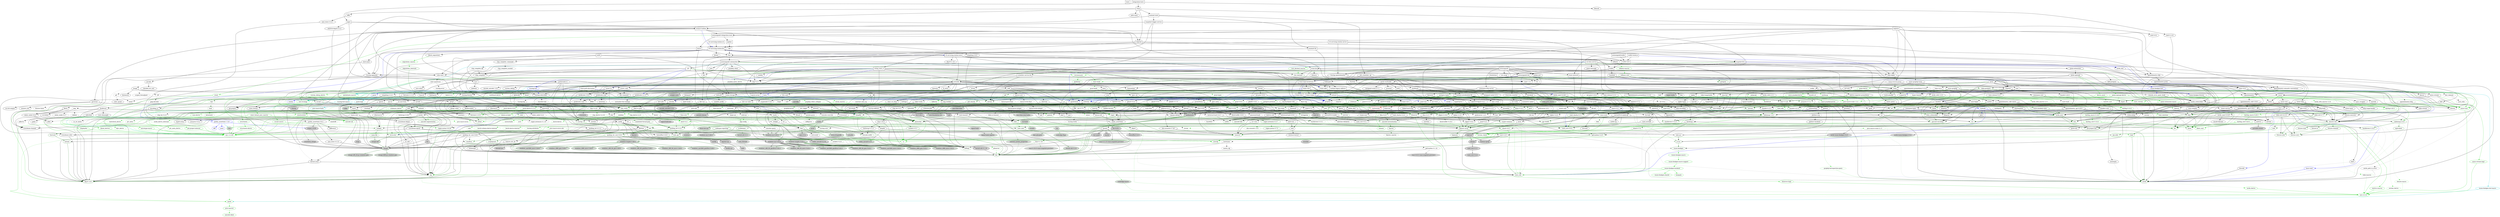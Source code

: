digraph {
    0 [ label = "tests" shape = box]
    1 [ label = "catalyst-toolbox" shape = box]
    2 [ label = "chain-addr" shape = box]
    3 [ label = "chain-core" shape = box]
    4 [ label = "chain-ser" shape = box]
    5 [ label = "chain-crypto" shape = box]
    6 [ label = "typed-bytes" shape = box]
    7 [ label = "chain-impl-mockchain" shape = box]
    8 [ label = "cardano-legacy-address" shape = box]
    9 [ label = "chain-time" shape = box]
    10 [ label = "chain-vote" shape = box]
    11 [ label = "imhamt" shape = box]
    12 [ label = "sparse-array" shape = box]
    13 [ label = "chain-storage" shape = box]
    14 [ label = "jcli" shape = box]
    15 [ label = "jormungandr-lib" shape = box]
    16 [ label = "jormungandr-automation" shape = box]
    17 [ label = "jortestkit" shape = box]
    18 [ label = "jormungandr-integration-tests" shape = box]
    19 [ label = "hersir" shape = box]
    20 [ label = "thor" shape = box]
    21 [ label = "loki" shape = box]
    22 [ label = "mjolnir" shape = box]
    23 [ label = "snapshot-lib" shape = box]
    24 [ label = "symmetric-cipher" shape = box]
    25 [ label = "vit-servicing-station-lib" shape = box]
    26 [ label = "event-db" shape = box]
    27 [ label = "vit-servicing-station-tests" shape = box]
    28 [ label = "wallet" shape = box]
    29 [ label = "chain-path-derivation" shape = box]
    30 [ label = "hdkeygen" shape = box]
    31 [ label = "chain-network" shape = box]
    32 [ label = "jormungandrwallet" shape = box]
    33 [ label = "wallet-core" shape = box]
    34 [ label = "wallet-wasm-js" shape = box]
    35 [ label = "jormungandr" shape = box]
    36 [ label = "explorer" shape = box]
    37 [ label = "settings" shape = box]
    38 [ label = "blockchain" shape = box]
    39 [ label = "vit-servicing-station-cli" shape = box]
    40 [ label = "vit-servicing-station-server" shape = box]
    41 [ label = "iapyx" shape = box]
    42 [ label = "valgrind" shape = box]
    43 [ label = "vitup" shape = box]
    44 [ label = "mainnet-lib" shape = box]
    45 [ label = "mainnet-tools" shape = box]
    46 [ label = "scheduler-service-lib" shape = box]
    47 [ label = "signals-handler" shape = box]
    48 [ label = "snapshot-trigger-service" shape = box]
    49 [ label = "voting_tools_rs" shape = box]
    50 [ label = "integration-tests" shape = box]
    51 [ label = "cat-data-service" shape = box]
    52 [ label = "audit" shape = box]
    53 [ label = "assert_cmd" ]
    54 [ label = "assert_fs" ]
    55 [ label = "bech32 0.8.1" ]
    56 [ label = "clap 4.2.1" ]
    57 [ label = "color-eyre" ]
    58 [ label = "csv" ]
    59 [ label = "fraction" ]
    60 [ label = "futures" ]
    61 [ label = "gag" ]
    62 [ label = "governor" ]
    63 [ label = "graphql_client" ]
    64 [ label = "hex" ]
    65 [ label = "image" ]
    66 [ label = "itertools 0.10.5" color = darkgreen]
    67 [ label = "once_cell" color = darkgreen]
    68 [ label = "predicates 2.1.5" ]
    69 [ label = "proptest" ]
    70 [ label = "qrcode" ]
    71 [ label = "quircs" ]
    72 [ label = "rand 0.8.5" color = darkgreen]
    73 [ label = "rand_chacha 0.3.1" color = darkgreen]
    74 [ label = "rayon" ]
    75 [ label = "regex" color = darkgreen]
    76 [ label = "reqwest" ]
    77 [ label = "rust_decimal" color = darkgreen]
    78 [ label = "rust_decimal_macros" color = green3]
    79 [ label = "serde" color = darkgreen]
    80 [ label = "serde_json" color = darkgreen]
    81 [ label = "serde_test" ]
    82 [ label = "serde_yaml 0.8.26" ]
    83 [ label = "sscanf" ]
    84 [ label = "test-strategy" color = green3]
    85 [ label = "thiserror" color = darkgreen]
    86 [ label = "time 0.3.20" color = darkgreen]
    87 [ label = "tokio" color = darkgreen]
    88 [ label = "tracing" color = darkgreen]
    89 [ label = "tracing-subscriber" ]
    90 [ label = "url" color = darkgreen]
    91 [ label = "versionisator" color = green3]
    92 [ label = "cryptoxide 0.4.4" ]
    93 [ label = "quickcheck" ]
    94 [ label = "curve25519-dalek-ng" ]
    95 [ label = "ed25519-bip32 0.4.1" ]
    96 [ label = "ed25519-dalek" ]
    97 [ label = "generic-array" color = darkgreen]
    98 [ label = "rand_core 0.6.4" color = darkgreen]
    99 [ label = "sha2 0.10.6" color = darkgreen]
    100 [ label = "smoke" color = blue]
    101 [ label = "lazy_static" color = darkgreen]
    102 [ label = "quickcheck_macros" color = green3]
    103 [ label = "strum" ]
    104 [ label = "strum_macros" color = green3]
    105 [ label = "tempfile" color = darkgreen]
    106 [ label = "cbor_event" ]
    107 [ label = "base64 0.21.0" color = darkgreen]
    108 [ label = "cfg-if 1.0.0" color = darkgreen]
    109 [ label = "const_format" ]
    110 [ label = "criterion" ]
    111 [ label = "rustc_version" color = green3]
    112 [ label = "trybuild" color = blue]
    113 [ label = "data-pile" ]
    114 [ label = "sled" ]
    115 [ label = "base64 0.13.1" ]
    116 [ label = "bincode" ]
    117 [ label = "bytes" color = darkgreen]
    118 [ label = "clap_complete" ]
    119 [ label = "gtmpl" ]
    120 [ label = "rand 0.7.3" ]
    121 [ label = "rpassword" ]
    122 [ label = "serde_derive" color = green3]
    123 [ label = "http" color = darkgreen]
    124 [ label = "humantime" ]
    125 [ label = "parity-multiaddr" ]
    126 [ label = "serde_with 2.3.1" ]
    127 [ label = "bytesize" ]
    128 [ label = "custom_debug" ]
    129 [ label = "flate2" ]
    130 [ label = "fs_extra" ]
    131 [ label = "json" ]
    132 [ label = "keynesis" ]
    133 [ label = "log" color = darkgreen]
    134 [ label = "netstat2" ]
    135 [ label = "os_info" ]
    136 [ label = "poldercast" ]
    137 [ label = "prost 0.9.0" color = darkgreen]
    138 [ label = "semver" color = darkgreen]
    139 [ label = "sysinfo" ]
    140 [ label = "tar" ]
    141 [ label = "tokio-stream" ]
    142 [ label = "tonic 0.6.2" ]
    143 [ label = "tonic-build" color = green3]
    144 [ label = "warp" ]
    145 [ label = "zip" ]
    146 [ label = "console" ]
    147 [ label = "dialoguer" ]
    148 [ label = "indicatif" ]
    149 [ label = "sha-1" ]
    150 [ label = "sha2 0.9.9" ]
    151 [ label = "bech32 0.7.3" ]
    152 [ label = "rstest" color = green3]
    153 [ label = "yaml-rust" ]
    154 [ label = "ctrlc" ]
    155 [ label = "slave-pool" ]
    156 [ label = "cocoon" ]
    157 [ label = "dirs" ]
    158 [ label = "zeroize" ]
    159 [ label = "async-trait" color = green3]
    160 [ label = "diesel" color = darkgreen]
    161 [ label = "diesel_migrations" ]
    162 [ label = "dotenv" ]
    163 [ label = "http-zipkin" ]
    164 [ label = "notify" ]
    165 [ label = "pretty_assertions 1.3.0" color = blue]
    166 [ label = "r2d2" color = darkgreen]
    167 [ label = "simplelog 0.8.0" ]
    168 [ label = "tracing-futures" ]
    169 [ label = "bb8" ]
    170 [ label = "bb8-postgres" ]
    171 [ label = "chrono" color = darkgreen]
    172 [ label = "dotenvy" ]
    173 [ label = "tokio-postgres" color = darkgreen]
    174 [ label = "cfg-if 0.1.10" ]
    175 [ label = "dyn-clone" color = darkgreen]
    176 [ label = "fake" ]
    177 [ label = "hyper" ]
    178 [ label = "postgres" color = darkgreen]
    179 [ label = "pretty_assertions 0.6.1" ]
    180 [ label = "rand_core 0.5.1" ]
    181 [ label = "refinery" ]
    182 [ label = "hashlink" ]
    183 [ label = "paste" color = blue]
    184 [ label = "http-body" ]
    185 [ label = "pin-project" ]
    186 [ label = "clear_on_drop" ]
    187 [ label = "console_error_panic_hook" ]
    188 [ label = "getrandom 0.2.9" color = darkgreen]
    189 [ label = "js-sys" color = darkgreen]
    190 [ label = "wasm-bindgen" color = darkgreen]
    191 [ label = "wasm-bindgen-test" color = blue]
    192 [ label = "web-sys" ]
    193 [ label = "arc-swap" ]
    194 [ label = "enum-as-inner" color = green3]
    195 [ label = "jsonrpsee-core" ]
    196 [ label = "jsonrpsee-http-server" ]
    197 [ label = "libc" color = darkgreen]
    198 [ label = "linked-hash-map" ]
    199 [ label = "local-ip-address" ]
    200 [ label = "lru" ]
    201 [ label = "nix 0.25.1" style = filled, fillcolor = lightgrey]
    202 [ label = "opentelemetry" ]
    203 [ label = "opentelemetry-otlp" ]
    204 [ label = "opentelemetry-semantic-conventions" ]
    205 [ label = "prometheus" ]
    206 [ label = "tokio-util 0.6.10" ]
    207 [ label = "tracing-appender" ]
    208 [ label = "tracing-opentelemetry" ]
    209 [ label = "trust-dns-resolver" ]
    210 [ label = "anyhow" color = darkgreen]
    211 [ label = "async-graphql" ]
    212 [ label = "async-graphql-warp" ]
    213 [ label = "futures-channel" color = darkgreen]
    214 [ label = "futures-util" color = darkgreen]
    215 [ label = "ed25519-bip32 0.3.2" ]
    216 [ label = "prettytable-rs" ]
    217 [ label = "warp-reverse-proxy" ]
    218 [ label = "diffy" ]
    219 [ label = "glob" ]
    220 [ label = "path-slash" ]
    221 [ label = "rustls" ]
    222 [ label = "rustls-pemfile" ]
    223 [ label = "tempdir" ]
    224 [ label = "tokio-rustls" ]
    225 [ label = "uuid 0.8.2" ]
    226 [ label = "walkdir" color = darkgreen]
    227 [ label = "cardano-serialization-lib" ]
    228 [ label = "pharos" ]
    229 [ label = "job_scheduler_ng" ]
    230 [ label = "num-traits" color = darkgreen]
    231 [ label = "uuid 1.3.1" ]
    232 [ label = "bytekind" ]
    233 [ label = "cddl" ]
    234 [ label = "ciborium" ]
    235 [ label = "dashmap" ]
    236 [ label = "insta" color = blue]
    237 [ label = "microtype" ]
    238 [ label = "nonempty" ]
    239 [ label = "tracing-test" color = blue]
    240 [ label = "validity" ]
    241 [ label = "libmath" ]
    242 [ label = "rand_chacha 0.2.2" ]
    243 [ label = "axum" ]
    244 [ label = "metrics" ]
    245 [ label = "metrics-exporter-prometheus" ]
    246 [ label = "opentelemetry-prometheus 0.13.0" ]
    247 [ label = "panic-message" ]
    248 [ label = "poem" ]
    249 [ label = "poem-extensions" ]
    250 [ label = "poem-openapi" ]
    251 [ label = "serde_with 3.3.0" ]
    252 [ label = "tower" ]
    253 [ label = "tower-http" ]
    254 [ label = "clap_complete_command" ]
    255 [ label = "anstyle" ]
    256 [ label = "bstr" ]
    257 [ label = "doc-comment" ]
    258 [ label = "predicates 3.0.2" ]
    259 [ label = "predicates-core" ]
    260 [ label = "predicates-tree" ]
    261 [ label = "wait-timeout" ]
    262 [ label = "globwalk" ]
    263 [ label = "clap_builder" ]
    264 [ label = "clap_derive 4.2.0" color = green3, style = dashed]
    265 [ label = "backtrace" ]
    266 [ label = "color-spantrace" style = dashed]
    267 [ label = "eyre" ]
    268 [ label = "indenter" ]
    269 [ label = "owo-colors" ]
    270 [ label = "tracing-error" style = dashed]
    271 [ label = "csv-core" ]
    272 [ label = "itoa" color = darkgreen]
    273 [ label = "ryu" color = darkgreen]
    274 [ label = "num" ]
    275 [ label = "futures-core" color = darkgreen]
    276 [ label = "futures-executor" ]
    277 [ label = "futures-io" color = darkgreen]
    278 [ label = "futures-sink" color = darkgreen]
    279 [ label = "futures-task" color = darkgreen]
    280 [ label = "filedescriptor" ]
    281 [ label = "futures-timer" style = dashed]
    282 [ label = "no-std-compat" ]
    283 [ label = "nonzero_ext" ]
    284 [ label = "parking_lot 0.12.1" color = darkgreen]
    285 [ label = "smallvec" color = darkgreen]
    286 [ label = "graphql_query_derive" color = green3, style = dashed]
    287 [ label = "bytemuck" ]
    288 [ label = "byteorder" color = darkgreen]
    289 [ label = "color_quant" ]
    290 [ label = "gif" style = dashed]
    291 [ label = "jpeg-decoder" style = dashed]
    292 [ label = "num-iter" ]
    293 [ label = "num-rational 0.3.2" ]
    294 [ label = "png" style = dashed]
    295 [ label = "scoped_threadpool" style = dashed]
    296 [ label = "tiff" style = dashed]
    297 [ label = "either" color = darkgreen]
    298 [ label = "difflib" style = dashed]
    299 [ label = "float-cmp" style = dashed]
    300 [ label = "normalize-line-endings" style = dashed]
    301 [ label = "bit-set" style = dashed]
    302 [ label = "bitflags" color = darkgreen]
    303 [ label = "quick-error 2.0.1" style = dashed]
    304 [ label = "rand_xorshift" ]
    305 [ label = "regex-syntax 0.6.29" color = darkgreen]
    306 [ label = "rusty-fork" style = dashed]
    307 [ label = "unarray" ]
    308 [ label = "checked_int_cast" ]
    309 [ label = "num-derive" color = green3]
    310 [ label = "ppv-lite86" color = darkgreen]
    311 [ label = "rayon-core" ]
    312 [ label = "aho-corasick 1.0.5" color = darkgreen, style = dashed]
    313 [ label = "memchr" color = darkgreen]
    314 [ label = "regex-automata 0.3.7" color = darkgreen]
    315 [ label = "regex-syntax 0.7.5" color = darkgreen]
    316 [ label = "encoding_rs" ]
    317 [ label = "h2" ]
    318 [ label = "hyper-rustls" style = "dashed,filled", fillcolor = lightgrey]
    319 [ label = "ipnet" ]
    320 [ label = "mime" color = darkgreen]
    321 [ label = "percent-encoding" color = darkgreen]
    322 [ label = "pin-project-lite" color = darkgreen]
    323 [ label = "serde_urlencoded" ]
    324 [ label = "tower-service" ]
    325 [ label = "wasm-bindgen-futures" ]
    326 [ label = "webpki-roots" style = "dashed,filled", fillcolor = lightgrey]
    327 [ label = "winreg" style = filled, fillcolor = lightgrey]
    328 [ label = "arrayvec 0.7.2" color = darkgreen]
    329 [ label = "borsh" color = darkgreen, style = dashed]
    330 [ label = "bytecheck" color = darkgreen, style = dashed]
    331 [ label = "rkyv" color = darkgreen, style = dashed]
    332 [ label = "quote" color = green3]
    333 [ label = "indexmap 1.9.3" color = darkgreen]
    334 [ label = "sscanf_macro" color = green3]
    335 [ label = "proc-macro2" color = green3]
    336 [ label = "structmeta" color = green3]
    337 [ label = "syn 1.0.109" color = green3]
    338 [ label = "thiserror-impl" color = green3]
    339 [ label = "num_threads" color = darkgreen, style = "dashed,filled", fillcolor = lightgrey]
    340 [ label = "time-core" color = darkgreen]
    341 [ label = "time-macros" color = green3, style = dashed]
    342 [ label = "autocfg" color = green3]
    343 [ label = "mio" color = darkgreen]
    344 [ label = "num_cpus" color = darkgreen]
    345 [ label = "signal-hook-registry" color = darkgreen, style = "dashed,filled", fillcolor = lightgrey]
    346 [ label = "socket2 0.4.9" color = darkgreen, style = dashed]
    347 [ label = "tokio-macros" color = green3, style = dashed]
    348 [ label = "windows-sys 0.45.0" color = darkgreen, style = filled, fillcolor = lightgrey]
    349 [ label = "tracing-attributes" color = green3, style = dashed]
    350 [ label = "tracing-core" color = darkgreen]
    351 [ label = "matchers" style = dashed]
    352 [ label = "nu-ansi-term" style = dashed]
    353 [ label = "sharded-slab" style = dashed]
    354 [ label = "thread_local" ]
    355 [ label = "tracing-log" style = dashed]
    356 [ label = "tracing-serde" style = dashed]
    357 [ label = "form_urlencoded" color = darkgreen]
    358 [ label = "idna 0.4.0" color = darkgreen]
    359 [ label = "platforms" color = green3]
    360 [ label = "env_logger" style = dashed]
    361 [ label = "digest 0.9.0" ]
    362 [ label = "subtle-ng" ]
    363 [ label = "curve25519-dalek" ]
    364 [ label = "ed25519" ]
    365 [ label = "typenum" color = darkgreen]
    366 [ label = "version_check" color = green3]
    367 [ label = "cpufeatures" color = darkgreen, style = filled, fillcolor = lightgrey]
    368 [ label = "digest 0.10.6" color = darkgreen]
    369 [ label = "heck 0.4.1" color = green3]
    370 [ label = "rustversion" color = red]
    371 [ label = "fastrand" color = darkgreen]
    372 [ label = "redox_syscall 0.3.5" color = darkgreen, style = filled, fillcolor = lightgrey]
    373 [ label = "rustix" color = darkgreen, style = filled, fillcolor = lightgrey]
    374 [ label = "const_format_proc_macros" color = green3]
    375 [ label = "atty" ]
    376 [ label = "cast" ]
    377 [ label = "clap 2.34.0" ]
    378 [ label = "criterion-plot" ]
    379 [ label = "oorandom" ]
    380 [ label = "plotters" ]
    381 [ label = "serde_cbor" ]
    382 [ label = "tinytemplate" ]
    383 [ label = "basic-toml" color = blue]
    384 [ label = "termcolor" color = darkgreen]
    385 [ label = "memmap2" ]
    386 [ label = "crc32fast" ]
    387 [ label = "crossbeam-epoch" ]
    388 [ label = "crossbeam-utils" ]
    389 [ label = "fs2" style = filled, fillcolor = lightgrey]
    390 [ label = "fxhash" ]
    391 [ label = "parking_lot 0.11.2" ]
    392 [ label = "gtmpl_value" ]
    393 [ label = "getrandom 0.1.16" style = dashed]
    394 [ label = "rand_hc" style = filled, fillcolor = lightgrey]
    395 [ label = "winapi" color = darkgreen, style = filled, fillcolor = lightgrey]
    396 [ label = "syn 2.0.16" color = green3]
    397 [ label = "fnv" color = darkgreen]
    398 [ label = "arrayref" ]
    399 [ label = "bs58" ]
    400 [ label = "data-encoding" ]
    401 [ label = "multihash" ]
    402 [ label = "static_assertions" ]
    403 [ label = "unsigned-varint 0.7.1" ]
    404 [ label = "serde_with_macros 2.3.1" color = green3, style = dashed]
    405 [ label = "custom_debug_derive" color = green3]
    406 [ label = "miniz_oxide 0.6.2" ]
    407 [ label = "cryptoxide 0.3.6" ]
    408 [ label = "prost-derive 0.9.0" color = green3, style = dashed]
    409 [ label = "core-foundation-sys" color = darkgreen, style = filled, fillcolor = lightgrey]
    410 [ label = "ntapi" style = filled, fillcolor = lightgrey]
    411 [ label = "filetime" ]
    412 [ label = "xattr" style = "dashed,filled", fillcolor = lightgrey]
    413 [ label = "tokio-util 0.7.7" color = darkgreen]
    414 [ label = "async-stream" ]
    415 [ label = "hyper-timeout" style = dashed]
    416 [ label = "tower-layer" ]
    417 [ label = "prost-build" color = green3, style = dashed]
    418 [ label = "headers" ]
    419 [ label = "mime_guess" ]
    420 [ label = "multiparty" style = dashed]
    421 [ label = "scoped-tls" ]
    422 [ label = "tokio-tungstenite" style = dashed]
    423 [ label = "aes 0.7.5" style = dashed]
    424 [ label = "bzip2" style = dashed]
    425 [ label = "constant_time_eq" style = dashed]
    426 [ label = "hmac 0.12.1" color = darkgreen]
    427 [ label = "pbkdf2 0.11.0" style = dashed]
    428 [ label = "sha1" ]
    429 [ label = "zstd" style = dashed]
    430 [ label = "encode_unicode 0.3.6" style = filled, fillcolor = lightgrey]
    431 [ label = "unicode-width" color = darkgreen]
    432 [ label = "windows-sys 0.42.0" style = filled, fillcolor = lightgrey]
    433 [ label = "shell-words" ]
    434 [ label = "number_prefix" ]
    435 [ label = "block-buffer 0.9.0" ]
    436 [ label = "opaque-debug" ]
    437 [ label = "nix 0.26.2" style = filled, fillcolor = lightgrey]
    438 [ label = "crossbeam-channel" ]
    439 [ label = "aes-gcm 0.9.4" ]
    440 [ label = "chacha20poly1305" ]
    441 [ label = "hmac 0.11.0" ]
    442 [ label = "pbkdf2 0.9.0" ]
    443 [ label = "dirs-sys" ]
    444 [ label = "zeroize_derive" color = green3, style = dashed]
    445 [ label = "diesel_derives" color = green3]
    446 [ label = "pq-sys" color = darkgreen, style = dashed]
    447 [ label = "migrations_internals" color = darkgreen]
    448 [ label = "migrations_macros" color = green3]
    449 [ label = "zipkin" ]
    450 [ label = "fsevent-sys" style = "dashed,filled", fillcolor = lightgrey]
    451 [ label = "inotify" style = filled, fillcolor = lightgrey]
    452 [ label = "kqueue" style = filled, fillcolor = lightgrey]
    453 [ label = "ctor" color = green3, style = filled, fillcolor = lightgrey]
    454 [ label = "diff" color = blue]
    455 [ label = "output_vt100" style = filled, fillcolor = lightgrey]
    456 [ label = "yansi" color = blue]
    457 [ label = "scheduled-thread-pool" color = darkgreen]
    458 [ label = "iana-time-zone" color = darkgreen, style = "dashed,filled", fillcolor = lightgrey]
    459 [ label = "num-integer" color = darkgreen]
    460 [ label = "time 0.1.45" color = darkgreen, style = dashed]
    461 [ label = "fallible-iterator" color = darkgreen]
    462 [ label = "phf" color = darkgreen]
    463 [ label = "postgres-protocol" color = darkgreen]
    464 [ label = "postgres-types" color = darkgreen]
    465 [ label = "socket2 0.5.1" color = darkgreen]
    466 [ label = "httparse" ]
    467 [ label = "httpdate" ]
    468 [ label = "want" ]
    469 [ label = "ansi_term 0.11.0" ]
    470 [ label = "difference" ]
    471 [ label = "refinery-core" color = darkgreen]
    472 [ label = "refinery-macros" color = green3]
    473 [ label = "hashbrown 0.12.3" color = darkgreen]
    474 [ label = "paste-impl" color = turquoise3]
    475 [ label = "proc-macro-hack" color = turquoise3]
    476 [ label = "pin-project-internal" color = green3]
    477 [ label = "cc" color = green3]
    478 [ label = "wasi 0.11.0+wasi-snapshot-preview1" color = darkgreen, style = filled, fillcolor = lightgrey]
    479 [ label = "wasm-bindgen-macro" color = green3]
    480 [ label = "wasm-bindgen-test-macro" color = turquoise3]
    481 [ label = "beef" ]
    482 [ label = "jsonrpsee-types" ]
    483 [ label = "rustc-hash" style = dashed]
    484 [ label = "globset" ]
    485 [ label = "unicase" color = darkgreen]
    486 [ label = "neli" style = filled, fillcolor = lightgrey]
    487 [ label = "memoffset 0.6.5" style = "dashed,filled", fillcolor = lightgrey]
    488 [ label = "pin-utils" color = darkgreen]
    489 [ label = "opentelemetry_api 0.19.0" ]
    490 [ label = "opentelemetry_sdk 0.19.0" ]
    491 [ label = "opentelemetry-proto" ]
    492 [ label = "prost 0.11.8" style = dashed]
    493 [ label = "tonic 0.8.3" style = dashed]
    494 [ label = "protobuf" ]
    495 [ label = "slab" color = darkgreen]
    496 [ label = "ipconfig" style = "dashed,filled", fillcolor = lightgrey]
    497 [ label = "lru-cache" ]
    498 [ label = "resolv-conf" style = dashed]
    499 [ label = "trust-dns-proto" ]
    500 [ label = "async-graphql-derive" color = green3]
    501 [ label = "async-graphql-parser" color = darkgreen]
    502 [ label = "async-graphql-value" color = darkgreen]
    503 [ label = "fast_chemail" style = dashed]
    504 [ label = "multer" ]
    505 [ label = "futures-macro" color = green3, style = dashed]
    506 [ label = "encode_unicode 1.0.0" ]
    507 [ label = "is-terminal" ]
    508 [ label = "term" ]
    509 [ label = "ansi_term 0.12.1" ]
    510 [ label = "ring" ]
    511 [ label = "sct" ]
    512 [ label = "webpki" ]
    513 [ label = "rand 0.4.6" ]
    514 [ label = "remove_dir_all" ]
    515 [ label = "same-file" color = darkgreen]
    516 [ label = "winapi-util" color = darkgreen, style = filled, fillcolor = lightgrey]
    517 [ label = "noop_proc_macro" color = green3, style = filled, fillcolor = lightgrey]
    518 [ label = "num-bigint" ]
    519 [ label = "rand_os" style = filled, fillcolor = lightgrey]
    520 [ label = "schemars" color = darkgreen]
    521 [ label = "serde-wasm-bindgen 0.4.5" style = filled, fillcolor = lightgrey]
    522 [ label = "cron" ]
    523 [ label = "libm" color = darkgreen, style = dashed]
    524 [ label = "abnf_to_pest" ]
    525 [ label = "base16" ]
    526 [ label = "base64-url" style = dashed]
    527 [ label = "clap 3.2.23" style = dashed]
    528 [ label = "codespan-reporting" color = darkgreen]
    529 [ label = "crossterm" style = "dashed,filled", fillcolor = lightgrey]
    530 [ label = "displaydoc" color = green3]
    531 [ label = "hexf-parse" ]
    532 [ label = "itertools 0.11.0" ]
    533 [ label = "lexical-core" ]
    534 [ label = "pest_meta" ]
    535 [ label = "pest_vm" ]
    536 [ label = "serde-wasm-bindgen 0.5.0" style = "dashed,filled", fillcolor = lightgrey]
    537 [ label = "simplelog 0.12.1" ]
    538 [ label = "uriparse" style = dashed]
    539 [ label = "ciborium-io" ]
    540 [ label = "ciborium-ll" ]
    541 [ label = "hashbrown 0.14.0" color = darkgreen]
    542 [ label = "lock_api" color = darkgreen]
    543 [ label = "parking_lot_core 0.9.8" color = darkgreen]
    544 [ label = "similar" color = blue]
    545 [ label = "microtype-macro" color = green3]
    546 [ label = "secrecy" style = dashed]
    547 [ label = "tracing-test-macro" color = turquoise3]
    548 [ label = "rand 0.3.23" ]
    549 [ label = "axum-core" ]
    550 [ label = "matchit" ]
    551 [ label = "serde_path_to_error" style = dashed]
    552 [ label = "sync_wrapper" ]
    553 [ label = "ahash 0.8.3" color = darkgreen]
    554 [ label = "metrics-macros" color = green3]
    555 [ label = "portable-atomic" style = filled, fillcolor = lightgrey]
    556 [ label = "metrics-util" ]
    557 [ label = "quanta" ]
    558 [ label = "opentelemetry_api 0.20.0" ]
    559 [ label = "opentelemetry_sdk 0.20.0" ]
    560 [ label = "cookie" style = dashed]
    561 [ label = "opentelemetry-http" style = dashed]
    562 [ label = "opentelemetry-prometheus 0.12.0" style = dashed]
    563 [ label = "poem-derive" color = green3]
    564 [ label = "quick-xml" ]
    565 [ label = "rfc7239" ]
    566 [ label = "serde_yaml 0.9.25" ]
    567 [ label = "poem-extensions-macro" color = green3]
    568 [ label = "derive_more" color = green3]
    569 [ label = "poem-openapi-derive" color = green3]
    570 [ label = "indexmap 2.0.0" color = darkgreen]
    571 [ label = "serde_with_macros 3.3.0" color = green3, style = dashed]
    572 [ label = "http-range-header" ]
    573 [ label = "clap_complete_fig" style = dashed]
    574 [ label = "clap_complete_nushell" style = dashed]
    575 [ label = "regex-automata 0.1.10" style = dashed]
    576 [ label = "termtree" ]
    577 [ label = "ignore" ]
    578 [ label = "anstream" style = dashed]
    579 [ label = "clap_lex 0.4.1" ]
    580 [ label = "strsim" color = darkgreen, style = dashed]
    581 [ label = "addr2line" ]
    582 [ label = "object" ]
    583 [ label = "rustc-demangle" ]
    584 [ label = "num-complex" ]
    585 [ label = "num-rational 0.4.1" ]
    586 [ label = "graphql_client_codegen" color = green3, style = dashed]
    587 [ label = "weezl" style = dashed]
    588 [ label = "deflate" style = dashed]
    589 [ label = "miniz_oxide 0.3.7" style = dashed]
    590 [ label = "miniz_oxide 0.4.4" style = dashed]
    591 [ label = "bit-vec" style = dashed]
    592 [ label = "quick-error 1.2.3" style = dashed]
    593 [ label = "crossbeam-deque" ]
    594 [ label = "borsh-derive" color = green3, style = dashed]
    595 [ label = "hashbrown 0.13.1" color = darkgreen, style = dashed]
    596 [ label = "bytecheck_derive" color = green3, style = dashed]
    597 [ label = "ptr_meta" color = darkgreen, style = dashed]
    598 [ label = "simdutf8" color = darkgreen, style = dashed]
    599 [ label = "rend" color = darkgreen, style = dashed]
    600 [ label = "rkyv_derive" color = green3, style = dashed]
    601 [ label = "seahash" color = darkgreen, style = dashed]
    602 [ label = "unicode-ident" color = green3]
    603 [ label = "structmeta-derive" color = green3]
    604 [ label = "hermit-abi 0.2.6" color = darkgreen, style = filled, fillcolor = lightgrey]
    605 [ label = "windows-targets 0.42.2" color = darkgreen, style = filled, fillcolor = lightgrey]
    606 [ label = "valuable" color = darkgreen, style = "dashed,filled", fillcolor = lightgrey]
    607 [ label = "overload" style = dashed]
    608 [ label = "unicode-bidi" color = darkgreen]
    609 [ label = "unicode-normalization" color = darkgreen]
    610 [ label = "subtle" color = darkgreen]
    611 [ label = "signature" ]
    612 [ label = "block-buffer 0.10.4" color = darkgreen, style = dashed]
    613 [ label = "crypto-common" color = darkgreen]
    614 [ label = "instant" color = darkgreen]
    615 [ label = "errno" color = darkgreen, style = filled, fillcolor = lightgrey]
    616 [ label = "io-lifetimes" color = darkgreen]
    617 [ label = "linux-raw-sys" color = darkgreen, style = filled, fillcolor = lightgrey]
    618 [ label = "unicode-xid" color = green3]
    619 [ label = "hermit-abi 0.1.19" style = filled, fillcolor = lightgrey]
    620 [ label = "textwrap 0.11.0" ]
    621 [ label = "plotters-backend" ]
    622 [ label = "plotters-svg" style = dashed]
    623 [ label = "half" ]
    624 [ label = "memoffset 0.8.0" ]
    625 [ label = "scopeguard" color = darkgreen]
    626 [ label = "parking_lot_core 0.8.6" ]
    627 [ label = "wasi 0.9.0+wasi-snapshot-preview1" style = "dashed,filled", fillcolor = lightgrey]
    628 [ label = "winapi-i686-pc-windows-gnu" color = darkgreen, style = filled, fillcolor = lightgrey]
    629 [ label = "winapi-x86_64-pc-windows-gnu" color = darkgreen, style = filled, fillcolor = lightgrey]
    630 [ label = "multihash-derive" color = green3, style = dashed]
    631 [ label = "unsigned-varint 0.5.1" ]
    632 [ label = "darling 0.14.4" color = green3]
    633 [ label = "synstructure" color = green3]
    634 [ label = "adler" ]
    635 [ label = "redox_syscall 0.2.16" style = filled, fillcolor = lightgrey]
    636 [ label = "async-stream-impl" color = green3]
    637 [ label = "tokio-io-timeout" style = dashed]
    638 [ label = "heck 0.3.3" color = green3, style = dashed]
    639 [ label = "multimap" color = green3, style = dashed]
    640 [ label = "petgraph" color = green3, style = dashed]
    641 [ label = "prost-types" color = green3, style = dashed]
    642 [ label = "which" color = green3, style = dashed]
    643 [ label = "headers-core" ]
    644 [ label = "try-lock" ]
    645 [ label = "tungstenite" style = dashed]
    646 [ label = "cipher 0.3.0" ]
    647 [ label = "bzip2-sys" style = dashed]
    648 [ label = "password-hash" style = dashed]
    649 [ label = "zstd-safe" style = dashed]
    650 [ label = "windows_aarch64_gnullvm 0.42.2" color = darkgreen, style = filled, fillcolor = lightgrey]
    651 [ label = "windows_aarch64_msvc 0.42.2" color = darkgreen, style = filled, fillcolor = lightgrey]
    652 [ label = "windows_i686_gnu 0.42.2" color = darkgreen, style = filled, fillcolor = lightgrey]
    653 [ label = "windows_i686_msvc 0.42.2" color = darkgreen, style = filled, fillcolor = lightgrey]
    654 [ label = "windows_x86_64_gnu 0.42.2" color = darkgreen, style = filled, fillcolor = lightgrey]
    655 [ label = "windows_x86_64_gnullvm 0.42.2" color = darkgreen, style = filled, fillcolor = lightgrey]
    656 [ label = "windows_x86_64_msvc 0.42.2" color = darkgreen, style = filled, fillcolor = lightgrey]
    657 [ label = "aead 0.4.3" ]
    658 [ label = "ctr 0.8.0" ]
    659 [ label = "ghash 0.4.4" ]
    660 [ label = "aead 0.5.2" ]
    661 [ label = "chacha20" ]
    662 [ label = "cipher 0.4.4" ]
    663 [ label = "poly1305" ]
    664 [ label = "crypto-mac" ]
    665 [ label = "redox_users" style = filled, fillcolor = lightgrey]
    666 [ label = "vcpkg" color = green3, style = "dashed,filled", fillcolor = lightgrey]
    667 [ label = "lazycell" ]
    668 [ label = "zipkin-types" ]
    669 [ label = "inotify-sys" style = filled, fillcolor = lightgrey]
    670 [ label = "kqueue-sys" style = filled, fillcolor = lightgrey]
    671 [ label = "android_system_properties" color = darkgreen, style = "dashed,filled", fillcolor = lightgrey]
    672 [ label = "iana-time-zone-haiku" color = darkgreen, style = "dashed,filled", fillcolor = lightgrey]
    673 [ label = "windows" color = darkgreen, style = "dashed,filled", fillcolor = lightgrey]
    674 [ label = "wasi 0.10.0+wasi-snapshot-preview1" color = darkgreen, style = "dashed,filled", fillcolor = lightgrey]
    675 [ label = "phf_shared" color = darkgreen]
    676 [ label = "md-5" color = darkgreen]
    677 [ label = "stringprep" color = darkgreen]
    678 [ label = "siphasher" color = darkgreen]
    679 [ label = "toml" color = darkgreen]
    680 [ label = "ahash 0.7.6" color = darkgreen, style = dashed]
    681 [ label = "jobserver" color = green3, style = dashed]
    682 [ label = "wasm-bindgen-macro-support" color = green3]
    683 [ label = "aho-corasick 0.7.20" ]
    684 [ label = "urlencoding" ]
    685 [ label = "prost-derive 0.11.8" color = green3, style = dashed]
    686 [ label = "widestring" style = "dashed,filled", fillcolor = lightgrey]
    687 [ label = "hostname" style = dashed]
    688 [ label = "idna 0.2.3" ]
    689 [ label = "tinyvec" color = darkgreen]
    690 [ label = "Inflector" color = green3]
    691 [ label = "proc-macro-crate 1.3.1" color = green3]
    692 [ label = "pest" color = darkgreen]
    693 [ label = "ascii_utils" style = dashed]
    694 [ label = "spin 0.9.8" ]
    695 [ label = "hermit-abi 0.3.1" color = darkgreen, style = filled, fillcolor = lightgrey]
    696 [ label = "dirs-next" ]
    697 [ label = "spin 0.5.2" style = filled, fillcolor = lightgrey]
    698 [ label = "untrusted" ]
    699 [ label = "fuchsia-cprng" style = filled, fillcolor = lightgrey]
    700 [ label = "rand_core 0.3.1" style = filled, fillcolor = lightgrey]
    701 [ label = "rdrand" style = filled, fillcolor = lightgrey]
    702 [ label = "cloudabi" style = filled, fillcolor = lightgrey]
    703 [ label = "rand_core 0.4.2" style = filled, fillcolor = lightgrey]
    704 [ label = "schemars_derive" color = green3, style = dashed]
    705 [ label = "nom" ]
    706 [ label = "abnf" ]
    707 [ label = "pretty" ]
    708 [ label = "clap_derive 3.2.18" color = green3, style = dashed]
    709 [ label = "clap_lex 0.2.4" style = dashed]
    710 [ label = "textwrap 0.16.0" style = dashed]
    711 [ label = "crossterm_winapi" style = "dashed,filled", fillcolor = lightgrey]
    712 [ label = "signal-hook" style = "dashed,filled", fillcolor = lightgrey]
    713 [ label = "signal-hook-mio" style = "dashed,filled", fillcolor = lightgrey]
    714 [ label = "lexical-parse-float" style = dashed]
    715 [ label = "lexical-parse-integer" style = dashed]
    716 [ label = "lexical-util" ]
    717 [ label = "lexical-write-float" style = dashed]
    718 [ label = "lexical-write-integer" style = dashed]
    719 [ label = "windows-targets 0.48.0" color = darkgreen, style = filled, fillcolor = lightgrey]
    720 [ label = "sketches-ddsketch" style = dashed]
    721 [ label = "mach2" style = filled, fillcolor = lightgrey]
    722 [ label = "raw-cpuid" style = filled, fillcolor = lightgrey]
    723 [ label = "ordered-float" ]
    724 [ label = "aes-gcm 0.10.2" style = dashed]
    725 [ label = "base64 0.20.0" style = dashed]
    726 [ label = "hkdf" style = dashed]
    727 [ label = "uncased" ]
    728 [ label = "unsafe-libyaml" ]
    729 [ label = "darling 0.20.3" color = green3]
    730 [ label = "convert_case" color = green3, style = dashed]
    731 [ label = "equivalent" color = darkgreen]
    732 [ label = "anstyle-parse" style = dashed]
    733 [ label = "anstyle-wincon" style = "dashed,filled", fillcolor = lightgrey]
    734 [ label = "concolor-override" style = dashed]
    735 [ label = "concolor-query" style = dashed]
    736 [ label = "utf8parse" style = dashed]
    737 [ label = "gimli" ]
    738 [ label = "graphql-introspection-query" color = green3, style = dashed]
    739 [ label = "graphql-parser" color = green3, style = dashed]
    740 [ label = "adler32" style = dashed]
    741 [ label = "borsh-derive-internal" color = green3, style = dashed]
    742 [ label = "borsh-schema-derive-internal" color = green3, style = dashed]
    743 [ label = "proc-macro-crate 0.1.5" color = green3, style = dashed]
    744 [ label = "ptr_meta_derive" color = green3, style = dashed]
    745 [ label = "errno-dragonfly" color = darkgreen, style = filled, fillcolor = lightgrey]
    746 [ label = "windows-sys 0.48.0" color = darkgreen, style = "dashed,filled", fillcolor = lightgrey]
    747 [ label = "proc-macro-error" color = green3, style = dashed]
    748 [ label = "darling_core 0.14.4" color = green3]
    749 [ label = "darling_macro 0.14.4" color = green3]
    750 [ label = "unicode-segmentation" color = darkgreen]
    751 [ label = "fixedbitset" color = green3, style = dashed]
    752 [ label = "utf-8" style = dashed]
    753 [ label = "pkg-config" color = green3, style = dashed]
    754 [ label = "base64ct" style = dashed]
    755 [ label = "zstd-sys" style = dashed]
    756 [ label = "polyval 0.5.3" ]
    757 [ label = "inout" ]
    758 [ label = "universal-hash 0.5.0" ]
    759 [ label = "cxx" color = darkgreen, style = "dashed,filled", fillcolor = lightgrey]
    760 [ label = "cxx-build" color = green3, style = "dashed,filled", fillcolor = lightgrey]
    761 [ label = "wasm-bindgen-backend" color = green3]
    762 [ label = "wasm-bindgen-shared" color = green3]
    763 [ label = "match_cfg" style = dashed]
    764 [ label = "matches" ]
    765 [ label = "tinyvec_macros" color = darkgreen, style = dashed]
    766 [ label = "toml_edit" color = green3]
    767 [ label = "ucd-trie" color = darkgreen]
    768 [ label = "dirs-sys-next" ]
    769 [ label = "serde_derive_internals" color = green3, style = dashed]
    770 [ label = "minimal-lexical" ]
    771 [ label = "abnf-core" ]
    772 [ label = "arrayvec 0.5.2" ]
    773 [ label = "typed-arena" ]
    774 [ label = "os_str_bytes" style = dashed]
    775 [ label = "windows_aarch64_gnullvm 0.48.0" color = darkgreen, style = filled, fillcolor = lightgrey]
    776 [ label = "windows_aarch64_msvc 0.48.0" color = darkgreen, style = filled, fillcolor = lightgrey]
    777 [ label = "windows_i686_gnu 0.48.0" color = darkgreen, style = filled, fillcolor = lightgrey]
    778 [ label = "windows_i686_msvc 0.48.0" color = darkgreen, style = filled, fillcolor = lightgrey]
    779 [ label = "windows_x86_64_gnu 0.48.0" color = darkgreen, style = filled, fillcolor = lightgrey]
    780 [ label = "windows_x86_64_gnullvm 0.48.0" color = darkgreen, style = filled, fillcolor = lightgrey]
    781 [ label = "windows_x86_64_msvc 0.48.0" color = darkgreen, style = filled, fillcolor = lightgrey]
    782 [ label = "aes 0.8.3" style = dashed]
    783 [ label = "ctr 0.9.2" style = dashed]
    784 [ label = "ghash 0.5.0" style = dashed]
    785 [ label = "darling_core 0.20.3" color = green3]
    786 [ label = "darling_macro 0.20.3" color = green3]
    787 [ label = "combine" color = green3, style = dashed]
    788 [ label = "proc-macro-error-attr" color = green3, style = dashed]
    789 [ label = "ident_case" color = green3]
    790 [ label = "universal-hash 0.4.1" ]
    791 [ label = "cxxbridge-flags" color = green3, style = "dashed,filled", fillcolor = lightgrey]
    792 [ label = "cxxbridge-macro" color = green3, style = "dashed,filled", fillcolor = lightgrey]
    793 [ label = "link-cplusplus" color = darkgreen, style = "dashed,filled", fillcolor = lightgrey]
    794 [ label = "scratch" color = green3, style = "dashed,filled", fillcolor = lightgrey]
    795 [ label = "bumpalo" color = green3]
    796 [ label = "toml_datetime" color = green3]
    797 [ label = "winnow" color = green3]
    798 [ label = "polyval 0.6.1" style = dashed]
    799 [ label = "ascii" color = green3, style = dashed]
    800 [ label = "unreachable" color = green3, style = dashed]
    801 [ label = "void" color = green3, style = dashed]
    1 -> 57 [ ]
    1 -> 61 [ ]
    1 -> 62 [ ]
    1 -> 18 [ ]
    1 -> 70 [ ]
    1 -> 71 [ ]
    1 -> 83 [ ]
    1 -> 24 [ ]
    1 -> 25 [ style = dotted]
    1 -> 25 [ color = blue]
    1 -> 28 [ ]
    2 -> 3 [ ]
    2 -> 5 [ ]
    2 -> 5 [ color = blue]
    3 -> 4 [ ]
    4 -> 85 [ ]
    5 -> 55 [ ]
    5 -> 94 [ ]
    5 -> 95 [ ]
    5 -> 96 [ ]
    5 -> 64 [ ]
    5 -> 69 [ style = dotted]
    5 -> 69 [ color = blue]
    5 -> 93 [ style = dotted]
    5 -> 93 [ color = blue]
    5 -> 74 [ ]
    5 -> 99 [ ]
    5 -> 100 [ color = blue]
    5 -> 84 [ color = green3, style = dotted]
    5 -> 84 [ color = turquoise3]
    5 -> 6 [ ]
    7 -> 8 [ ]
    7 -> 2 [ ]
    7 -> 2 [ color = blue]
    7 -> 9 [ ]
    7 -> 9 [ color = blue]
    7 -> 10 [ ]
    7 -> 11 [ ]
    7 -> 102 [ color = green3, style = dotted]
    7 -> 102 [ color = turquoise3]
    7 -> 12 [ ]
    7 -> 103 [ ]
    7 -> 88 [ ]
    8 -> 106 [ ]
    8 -> 95 [ ]
    9 -> 3 [ ]
    9 -> 69 [ style = dotted]
    9 -> 69 [ color = blue]
    9 -> 93 [ style = dotted]
    9 -> 93 [ color = blue]
    9 -> 84 [ color = green3, style = dotted]
    9 -> 84 [ color = turquoise3]
    10 -> 107 [ ]
    10 -> 3 [ ]
    10 -> 5 [ ]
    10 -> 109 [ ]
    10 -> 110 [ color = blue]
    11 -> 110 [ color = blue]
    11 -> 69 [ style = dotted]
    11 -> 69 [ color = blue]
    11 -> 111 [ color = green3]
    11 -> 84 [ color = green3, style = dotted]
    11 -> 84 [ color = turquoise3]
    11 -> 85 [ ]
    11 -> 112 [ color = blue]
    12 -> 69 [ color = blue]
    12 -> 84 [ color = turquoise3]
    13 -> 110 [ style = dotted]
    13 -> 113 [ ]
    13 -> 98 [ style = dotted]
    13 -> 98 [ color = blue]
    13 -> 114 [ ]
    13 -> 105 [ style = dotted]
    13 -> 105 [ color = blue]
    13 -> 85 [ ]
    14 -> 54 [ color = blue]
    14 -> 118 [ ]
    14 -> 119 [ ]
    14 -> 15 [ ]
    14 -> 68 [ color = blue]
    14 -> 76 [ ]
    14 -> 121 [ ]
    14 -> 91 [ color = green3]
    15 -> 116 [ color = blue]
    15 -> 7 [ ]
    15 -> 7 [ color = blue]
    15 -> 123 [ ]
    15 -> 124 [ ]
    15 -> 125 [ ]
    15 -> 126 [ ]
    15 -> 82 [ color = blue]
    16 -> 53 [ ]
    16 -> 13 [ ]
    16 -> 63 [ ]
    16 -> 14 [ ]
    16 -> 17 [ ]
    16 -> 131 [ ]
    16 -> 134 [ ]
    16 -> 136 [ ]
    16 -> 142 [ ]
    16 -> 143 [ color = green3]
    16 -> 89 [ ]
    17 -> 54 [ ]
    17 -> 55 [ ]
    17 -> 127 [ ]
    17 -> 58 [ ]
    17 -> 128 [ ]
    17 -> 147 [ ]
    17 -> 130 [ ]
    17 -> 64 [ ]
    17 -> 124 [ ]
    17 -> 148 [ ]
    17 -> 135 [ ]
    17 -> 68 [ ]
    17 -> 76 [ ]
    17 -> 138 [ ]
    17 -> 82 [ ]
    17 -> 149 [ ]
    17 -> 150 [ ]
    17 -> 139 [ ]
    17 -> 140 [ ]
    17 -> 144 [ ]
    17 -> 145 [ ]
    18 -> 151 [ ]
    18 -> 19 [ ]
    18 -> 22 [ ]
    18 -> 152 [ color = green3]
    19 -> 154 [ ]
    19 -> 155 [ ]
    19 -> 20 [ ]
    20 -> 156 [ ]
    20 -> 157 [ ]
    20 -> 16 [ ]
    21 -> 20 [ ]
    22 -> 21 [ ]
    23 -> 59 [ ]
    23 -> 15 [ ]
    23 -> 76 [ ]
    23 -> 78 [ color = green3]
    23 -> 81 [ style = dotted]
    23 -> 81 [ color = blue]
    24 -> 92 [ ]
    24 -> 72 [ ]
    24 -> 85 [ ]
    24 -> 158 [ ]
    25 -> 161 [ ]
    25 -> 162 [ ]
    25 -> 26 [ ]
    25 -> 163 [ ]
    25 -> 164 [ ]
    25 -> 165 [ color = blue]
    25 -> 167 [ ]
    25 -> 168 [ ]
    25 -> 89 [ ]
    25 -> 27 [ color = blue]
    26 -> 170 [ ]
    26 -> 172 [ ]
    26 -> 77 [ ]
    26 -> 85 [ ]
    27 -> 53 [ ]
    27 -> 174 [ ]
    27 -> 56 [ ]
    27 -> 175 [ ]
    27 -> 176 [ ]
    27 -> 17 [ ]
    27 -> 179 [ ]
    27 -> 181 [ ]
    27 -> 23 [ ]
    27 -> 25 [ ]
    28 -> 182 [ ]
    28 -> 30 [ ]
    28 -> 15 [ ]
    29 -> 183 [ color = blue]
    29 -> 93 [ color = blue]
    29 -> 102 [ color = turquoise3]
    29 -> 85 [ ]
    30 -> 8 [ ]
    30 -> 2 [ ]
    30 -> 29 [ ]
    31 -> 5 [ ]
    31 -> 60 [ ]
    31 -> 85 [ ]
    31 -> 142 [ ]
    31 -> 143 [ color = green3]
    32 -> 33 [ ]
    33 -> 151 [ ]
    33 -> 24 [ ]
    33 -> 28 [ ]
    34 -> 186 [ ]
    34 -> 33 [ ]
    34 -> 191 [ color = blue]
    35 -> 193 [ ]
    35 -> 31 [ ]
    35 -> 13 [ ]
    35 -> 56 [ ]
    35 -> 163 [ ]
    35 -> 15 [ ]
    35 -> 196 [ ]
    35 -> 199 [ ]
    35 -> 201 [ arrowType = empty, fillcolor = lightgrey]
    35 -> 203 [ ]
    35 -> 204 [ ]
    35 -> 136 [ ]
    35 -> 205 [ style = dotted]
    35 -> 76 [ ]
    35 -> 207 [ ]
    35 -> 208 [ ]
    35 -> 209 [ ]
    35 -> 91 [ color = green3]
    35 -> 144 [ ]
    36 -> 212 [ ]
    36 -> 31 [ ]
    36 -> 163 [ ]
    36 -> 18 [ ]
    36 -> 203 [ ]
    36 -> 204 [ ]
    36 -> 207 [ ]
    36 -> 208 [ ]
    37 -> 114 [ ]
    37 -> 85 [ ]
    38 -> 7 [ ]
    38 -> 200 [ ]
    39 -> 25 [ ]
    40 -> 203 [ ]
    40 -> 204 [ ]
    40 -> 207 [ ]
    40 -> 208 [ ]
    40 -> 25 [ ]
    41 -> 1 [ ]
    41 -> 215 [ ]
    41 -> 216 [ ]
    41 -> 42 [ ]
    42 -> 16 [ ]
    42 -> 25 [ ]
    42 -> 33 [ ]
    42 -> 217 [ ]
    43 -> 218 [ ]
    43 -> 45 [ ]
    43 -> 220 [ ]
    43 -> 207 [ ]
    43 -> 225 [ ]
    43 -> 42 [ ]
    44 -> 227 [ ]
    44 -> 228 [ ]
    44 -> 23 [ ]
    44 -> 223 [ ]
    44 -> 20 [ ]
    45 -> 229 [ ]
    45 -> 44 [ ]
    45 -> 216 [ ]
    45 -> 48 [ ]
    46 -> 171 [ ]
    46 -> 56 [ ]
    46 -> 60 [ ]
    46 -> 17 [ ]
    46 -> 231 [ ]
    47 -> 60 [ ]
    47 -> 87 [ ]
    48 -> 1 [ ]
    48 -> 46 [ ]
    48 -> 47 [ ]
    48 -> 49 [ ]
    49 -> 232 [ ]
    49 -> 227 [ ]
    49 -> 233 [ ]
    49 -> 56 [ ]
    49 -> 57 [ ]
    49 -> 235 [ ]
    49 -> 157 [ ]
    49 -> 236 [ color = blue]
    49 -> 237 [ ]
    49 -> 238 [ ]
    49 -> 69 [ ]
    49 -> 74 [ ]
    49 -> 77 [ ]
    49 -> 84 [ color = green3]
    49 -> 239 [ color = blue]
    49 -> 240 [ ]
    50 -> 41 [ ]
    50 -> 241 [ ]
    50 -> 43 [ ]
    51 -> 243 [ ]
    51 -> 56 [ ]
    51 -> 92 [ ]
    51 -> 26 [ ]
    51 -> 245 [ ]
    51 -> 246 [ ]
    51 -> 247 [ ]
    51 -> 249 [ ]
    51 -> 93 [ color = blue]
    51 -> 102 [ color = turquoise3]
    51 -> 251 [ ]
    51 -> 253 [ ]
    51 -> 89 [ ]
    52 -> 13 [ ]
    52 -> 254 [ ]
    52 -> 57 [ ]
    52 -> 28 [ ]
    53 -> 256 [ ]
    53 -> 257 [ ]
    53 -> 258 [ ]
    53 -> 260 [ ]
    53 -> 261 [ ]
    54 -> 257 [ ]
    54 -> 262 [ ]
    54 -> 258 [ ]
    54 -> 260 [ ]
    54 -> 105 [ ]
    56 -> 263 [ ]
    56 -> 264 [ color = green3, style = dotted]
    57 -> 265 [ ]
    57 -> 266 [ style = dotted]
    57 -> 267 [ ]
    58 -> 271 [ ]
    58 -> 272 [ ]
    58 -> 273 [ ]
    58 -> 79 [ ]
    59 -> 101 [ style = dotted]
    59 -> 274 [ ]
    60 -> 276 [ style = dotted]
    61 -> 280 [ ]
    61 -> 105 [ ]
    62 -> 60 [ style = dotted]
    62 -> 281 [ style = dotted]
    62 -> 282 [ ]
    62 -> 283 [ ]
    62 -> 284 [ ]
    62 -> 72 [ style = dotted]
    63 -> 286 [ color = green3, style = dotted]
    65 -> 287 [ ]
    65 -> 290 [ style = dotted]
    65 -> 292 [ ]
    65 -> 293 [ ]
    65 -> 294 [ style = dotted]
    65 -> 295 [ style = dotted]
    65 -> 296 [ style = dotted]
    66 -> 297 [ color = darkgreen]
    68 -> 298 [ style = dotted]
    68 -> 299 [ style = dotted]
    68 -> 66 [ ]
    68 -> 300 [ style = dotted]
    68 -> 259 [ ]
    68 -> 75 [ style = dotted]
    69 -> 301 [ style = dotted]
    69 -> 288 [ ]
    69 -> 101 [ style = dotted]
    69 -> 230 [ ]
    69 -> 303 [ style = dotted]
    69 -> 72 [ ]
    69 -> 304 [ ]
    69 -> 305 [ style = dotted]
    69 -> 306 [ style = dotted]
    69 -> 307 [ ]
    70 -> 308 [ ]
    70 -> 65 [ style = dotted]
    71 -> 309 [ color = green3]
    71 -> 230 [ ]
    71 -> 85 [ ]
    72 -> 73 [ color = darkgreen, style = dotted]
    73 -> 310 [ color = darkgreen]
    73 -> 98 [ color = darkgreen]
    74 -> 297 [ ]
    74 -> 311 [ ]
    75 -> 314 [ color = darkgreen]
    76 -> 316 [ arrowType = empty, fillcolor = lightgrey]
    76 -> 318 [ arrowType = empty, fillcolor = lightgrey, style = dotted]
    76 -> 319 [ arrowType = empty, fillcolor = lightgrey]
    76 -> 320 [ arrowType = empty, fillcolor = lightgrey]
    76 -> 222 [ arrowType = empty, fillcolor = lightgrey, style = dotted]
    76 -> 80 [ style = dotted]
    76 -> 80 [ arrowType = empty, fillcolor = lightgrey]
    76 -> 323 [ ]
    76 -> 90 [ ]
    76 -> 325 [ arrowType = empty, fillcolor = lightgrey]
    76 -> 326 [ arrowType = empty, fillcolor = lightgrey, style = dotted]
    76 -> 327 [ arrowType = empty, fillcolor = lightgrey]
    77 -> 328 [ color = darkgreen]
    77 -> 329 [ color = darkgreen, style = dotted]
    77 -> 178 [ color = darkgreen, style = dotted]
    77 -> 331 [ color = darkgreen, style = dotted]
    78 -> 77 [ color = green3]
    79 -> 122 [ color = green3, style = dotted]
    80 -> 272 [ color = darkgreen]
    80 -> 273 [ color = darkgreen]
    80 -> 79 [ color = darkgreen]
    81 -> 79 [ ]
    82 -> 333 [ ]
    82 -> 273 [ ]
    82 -> 153 [ ]
    83 -> 109 [ ]
    83 -> 101 [ ]
    83 -> 75 [ ]
    83 -> 334 [ color = green3]
    84 -> 336 [ color = green3]
    85 -> 338 [ color = green3]
    86 -> 272 [ color = darkgreen, style = dotted]
    86 -> 339 [ color = darkgreen, arrowType = empty, fillcolor = lightgrey, style = dotted]
    86 -> 79 [ color = darkgreen, style = dotted]
    86 -> 341 [ color = green3, style = dotted]
    87 -> 117 [ color = darkgreen, style = dotted]
    87 -> 343 [ color = darkgreen, style = dotted]
    87 -> 344 [ color = darkgreen, style = dotted]
    87 -> 284 [ color = darkgreen, style = dotted]
    87 -> 322 [ color = darkgreen]
    87 -> 345 [ color = darkgreen, arrowType = empty, fillcolor = lightgrey, style = dotted]
    87 -> 346 [ color = darkgreen, arrowType = empty, fillcolor = lightgrey, style = dotted]
    87 -> 347 [ color = green3, style = dotted]
    88 -> 133 [ color = darkgreen, style = dotted]
    88 -> 322 [ color = darkgreen]
    88 -> 349 [ color = green3, style = dotted]
    88 -> 350 [ color = darkgreen]
    89 -> 351 [ style = dotted]
    89 -> 352 [ style = dotted]
    89 -> 75 [ style = dotted]
    89 -> 80 [ style = dotted]
    89 -> 353 [ style = dotted]
    89 -> 285 [ style = dotted]
    89 -> 354 [ style = dotted]
    89 -> 86 [ style = dotted]
    89 -> 88 [ style = dotted]
    89 -> 355 [ style = dotted]
    89 -> 356 [ style = dotted]
    90 -> 357 [ color = darkgreen]
    90 -> 358 [ color = darkgreen]
    90 -> 79 [ color = darkgreen, style = dotted]
    91 -> 359 [ color = green3]
    93 -> 360 [ style = dotted]
    93 -> 120 [ ]
    94 -> 288 [ ]
    94 -> 361 [ ]
    94 -> 98 [ ]
    94 -> 362 [ ]
    94 -> 158 [ ]
    95 -> 92 [ ]
    96 -> 363 [ ]
    96 -> 364 [ ]
    96 -> 120 [ style = dotted]
    96 -> 79 [ style = dotted]
    96 -> 150 [ ]
    97 -> 365 [ color = darkgreen]
    97 -> 366 [ color = green3]
    98 -> 188 [ color = darkgreen, style = dotted]
    99 -> 367 [ color = darkgreen, arrowType = empty, fillcolor = lightgrey]
    99 -> 368 [ color = darkgreen]
    102 -> 337 [ color = green3]
    103 -> 104 [ color = green3, style = dotted]
    104 -> 369 [ color = green3]
    104 -> 370 [ color = green3]
    104 -> 337 [ color = green3]
    105 -> 371 [ color = darkgreen]
    105 -> 372 [ color = darkgreen, arrowType = empty, fillcolor = lightgrey]
    105 -> 373 [ color = darkgreen, arrowType = empty, fillcolor = lightgrey]
    109 -> 374 [ color = green3]
    110 -> 375 [ ]
    110 -> 377 [ ]
    110 -> 378 [ ]
    110 -> 58 [ ]
    110 -> 60 [ style = dotted]
    110 -> 101 [ ]
    110 -> 379 [ ]
    110 -> 380 [ ]
    110 -> 74 [ ]
    110 -> 75 [ ]
    110 -> 381 [ ]
    110 -> 382 [ ]
    110 -> 87 [ style = dotted]
    110 -> 226 [ ]
    111 -> 138 [ color = green3]
    112 -> 383 [ color = blue]
    112 -> 219 [ color = blue]
    112 -> 67 [ color = blue]
    112 -> 80 [ color = blue]
    112 -> 384 [ color = blue]
    113 -> 385 [ ]
    114 -> 386 [ ]
    114 -> 387 [ ]
    114 -> 389 [ arrowType = empty, fillcolor = lightgrey]
    114 -> 390 [ ]
    114 -> 133 [ ]
    114 -> 391 [ ]
    116 -> 79 [ ]
    117 -> 79 [ color = darkgreen, style = dotted]
    118 -> 56 [ ]
    119 -> 392 [ ]
    119 -> 66 [ ]
    119 -> 101 [ ]
    119 -> 321 [ ]
    120 -> 242 [ arrowType = empty, fillcolor = lightgrey]
    120 -> 394 [ arrowType = empty, fillcolor = lightgrey]
    121 -> 197 [ arrowType = empty, fillcolor = lightgrey]
    121 -> 80 [ ]
    121 -> 395 [ arrowType = empty, fillcolor = lightgrey]
    122 -> 396 [ color = green3]
    123 -> 117 [ color = darkgreen]
    123 -> 397 [ color = darkgreen]
    123 -> 272 [ color = darkgreen]
    125 -> 398 [ ]
    125 -> 399 [ ]
    125 -> 288 [ ]
    125 -> 400 [ ]
    125 -> 401 [ ]
    125 -> 402 [ ]
    125 -> 403 [ ]
    125 -> 90 [ style = dotted]
    126 -> 115 [ style = dotted]
    126 -> 171 [ style = dotted]
    126 -> 64 [ style = dotted]
    126 -> 333 [ style = dotted]
    126 -> 80 [ style = dotted]
    126 -> 404 [ color = green3, style = dotted]
    126 -> 86 [ style = dotted]
    128 -> 405 [ color = green3]
    129 -> 386 [ ]
    129 -> 406 [ style = dotted]
    129 -> 406 [ arrowType = empty, fillcolor = lightgrey]
    132 -> 407 [ ]
    132 -> 64 [ ]
    132 -> 73 [ ]
    132 -> 85 [ ]
    133 -> 108 [ color = darkgreen]
    133 -> 79 [ color = darkgreen, style = dotted]
    134 -> 302 [ ]
    134 -> 288 [ arrowType = empty, fillcolor = lightgrey]
    134 -> 197 [ ]
    134 -> 309 [ color = green3, arrowType = empty, fillcolor = lightgrey]
    134 -> 230 [ arrowType = empty, fillcolor = lightgrey]
    134 -> 85 [ ]
    135 -> 133 [ ]
    135 -> 395 [ arrowType = empty, fillcolor = lightgrey]
    136 -> 132 [ ]
    136 -> 200 [ ]
    137 -> 117 [ color = darkgreen]
    137 -> 408 [ color = green3, style = dotted]
    138 -> 79 [ color = darkgreen, style = dotted]
    139 -> 409 [ arrowType = empty, fillcolor = lightgrey]
    139 -> 410 [ arrowType = empty, fillcolor = lightgrey]
    139 -> 67 [ arrowType = empty, fillcolor = lightgrey]
    139 -> 74 [ style = dotted]
    140 -> 411 [ ]
    140 -> 412 [ arrowType = empty, fillcolor = lightgrey, style = dotted]
    141 -> 413 [ style = dotted]
    142 -> 414 [ ]
    142 -> 159 [ color = green3, style = dotted]
    142 -> 115 [ ]
    142 -> 415 [ style = dotted]
    142 -> 321 [ ]
    142 -> 137 [ style = dotted]
    142 -> 141 [ ]
    142 -> 206 [ ]
    142 -> 252 [ style = dotted]
    142 -> 168 [ style = dotted]
    143 -> 417 [ color = green3, style = dotted]
    144 -> 418 [ ]
    144 -> 177 [ ]
    144 -> 419 [ ]
    144 -> 420 [ style = dotted]
    144 -> 185 [ ]
    144 -> 222 [ ]
    144 -> 421 [ ]
    144 -> 80 [ ]
    144 -> 323 [ ]
    144 -> 224 [ style = dotted]
    144 -> 141 [ ]
    144 -> 422 [ style = dotted]
    145 -> 423 [ style = dotted]
    145 -> 288 [ ]
    145 -> 424 [ style = dotted]
    145 -> 425 [ style = dotted]
    145 -> 388 [ arrowType = empty, fillcolor = lightgrey]
    145 -> 129 [ style = dotted]
    145 -> 427 [ style = dotted]
    145 -> 428 [ style = dotted]
    145 -> 86 [ style = dotted]
    145 -> 429 [ style = dotted]
    146 -> 430 [ arrowType = empty, fillcolor = lightgrey]
    146 -> 101 [ ]
    146 -> 197 [ ]
    146 -> 431 [ style = dotted]
    146 -> 432 [ arrowType = empty, fillcolor = lightgrey]
    147 -> 146 [ ]
    147 -> 433 [ ]
    147 -> 105 [ style = dotted]
    147 -> 158 [ style = dotted]
    148 -> 146 [ ]
    148 -> 434 [ ]
    148 -> 75 [ ]
    149 -> 435 [ ]
    149 -> 108 [ ]
    149 -> 367 [ arrowType = empty, fillcolor = lightgrey]
    149 -> 361 [ ]
    149 -> 436 [ ]
    150 -> 435 [ ]
    150 -> 108 [ ]
    150 -> 367 [ arrowType = empty, fillcolor = lightgrey]
    150 -> 361 [ ]
    150 -> 436 [ ]
    152 -> 108 [ color = green3]
    152 -> 111 [ color = green3]
    152 -> 337 [ color = green3]
    153 -> 198 [ ]
    154 -> 437 [ arrowType = empty, fillcolor = lightgrey]
    154 -> 348 [ arrowType = empty, fillcolor = lightgrey]
    155 -> 438 [ ]
    156 -> 439 [ ]
    156 -> 440 [ ]
    156 -> 442 [ ]
    156 -> 72 [ ]
    157 -> 443 [ ]
    158 -> 444 [ color = green3, style = dotted]
    159 -> 396 [ color = green3]
    160 -> 288 [ color = darkgreen]
    160 -> 171 [ color = darkgreen, style = dotted]
    160 -> 445 [ color = green3]
    160 -> 446 [ color = darkgreen, style = dotted]
    160 -> 166 [ color = darkgreen, style = dotted]
    160 -> 80 [ color = darkgreen, style = dotted]
    161 -> 448 [ color = green3]
    163 -> 123 [ ]
    163 -> 449 [ ]
    164 -> 438 [ style = dotted]
    164 -> 411 [ ]
    164 -> 450 [ arrowType = empty, fillcolor = lightgrey, style = dotted]
    164 -> 451 [ arrowType = empty, fillcolor = lightgrey]
    164 -> 452 [ arrowType = empty, fillcolor = lightgrey]
    164 -> 343 [ arrowType = empty, fillcolor = lightgrey]
    164 -> 343 [ arrowType = empty, fillcolor = lightgrey]
    164 -> 226 [ ]
    164 -> 432 [ arrowType = empty, fillcolor = lightgrey]
    165 -> 453 [ color = turquoise3, arrowType = empty, fillcolor = lightgrey]
    165 -> 454 [ color = blue]
    165 -> 455 [ color = blue, arrowType = empty, fillcolor = lightgrey]
    165 -> 456 [ color = blue]
    166 -> 133 [ color = darkgreen]
    166 -> 457 [ color = darkgreen]
    167 -> 171 [ ]
    168 -> 185 [ style = dotted]
    168 -> 88 [ ]
    169 -> 159 [ color = green3]
    169 -> 214 [ ]
    169 -> 87 [ ]
    170 -> 169 [ ]
    170 -> 173 [ ]
    171 -> 458 [ color = darkgreen, arrowType = empty, fillcolor = lightgrey, style = dotted]
    171 -> 459 [ color = darkgreen]
    171 -> 460 [ color = darkgreen, style = dotted]
    173 -> 159 [ color = green3]
    173 -> 214 [ color = darkgreen]
    173 -> 321 [ color = darkgreen]
    173 -> 462 [ color = darkgreen]
    173 -> 464 [ color = darkgreen]
    173 -> 465 [ color = darkgreen]
    173 -> 413 [ color = darkgreen]
    176 -> 171 [ style = dotted]
    176 -> 123 [ style = dotted]
    176 -> 72 [ ]
    177 -> 317 [ style = dotted]
    177 -> 184 [ ]
    177 -> 466 [ ]
    177 -> 467 [ ]
    177 -> 324 [ ]
    177 -> 468 [ ]
    178 -> 173 [ color = darkgreen]
    179 -> 469 [ ]
    179 -> 453 [ color = green3, arrowType = empty, fillcolor = lightgrey]
    179 -> 470 [ ]
    179 -> 455 [ arrowType = empty, fillcolor = lightgrey]
    180 -> 393 [ style = dotted]
    181 -> 472 [ color = green3]
    182 -> 473 [ ]
    183 -> 474 [ color = turquoise3]
    184 -> 123 [ ]
    184 -> 322 [ ]
    185 -> 476 [ color = green3]
    186 -> 477 [ color = green3]
    187 -> 190 [ ]
    188 -> 189 [ color = darkgreen, arrowType = empty, fillcolor = lightgrey, style = dotted]
    188 -> 197 [ color = darkgreen, arrowType = empty, fillcolor = lightgrey]
    188 -> 478 [ color = darkgreen, arrowType = empty, fillcolor = lightgrey]
    189 -> 190 [ color = darkgreen]
    190 -> 479 [ color = green3]
    191 -> 187 [ color = blue]
    191 -> 421 [ color = blue]
    191 -> 325 [ color = blue]
    191 -> 480 [ color = turquoise3]
    192 -> 189 [ ]
    194 -> 369 [ color = green3]
    194 -> 337 [ color = green3]
    195 -> 328 [ style = dotted]
    195 -> 159 [ color = green3]
    195 -> 177 [ style = dotted]
    195 -> 482 [ ]
    195 -> 72 [ style = dotted]
    195 -> 483 [ style = dotted]
    196 -> 484 [ ]
    196 -> 195 [ ]
    196 -> 101 [ ]
    196 -> 485 [ ]
    199 -> 486 [ arrowType = empty, fillcolor = lightgrey]
    199 -> 85 [ ]
    199 -> 432 [ arrowType = empty, fillcolor = lightgrey]
    200 -> 473 [ style = dotted]
    201 -> 302 [ arrowType = empty, fillcolor = lightgrey]
    201 -> 108 [ arrowType = empty, fillcolor = lightgrey]
    201 -> 197 [ arrowType = empty, fillcolor = lightgrey]
    201 -> 487 [ arrowType = empty, fillcolor = lightgrey, style = dotted]
    201 -> 488 [ arrowType = empty, fillcolor = lightgrey, style = dotted]
    202 -> 490 [ ]
    203 -> 491 [ ]
    204 -> 202 [ ]
    205 -> 397 [ ]
    205 -> 101 [ ]
    205 -> 313 [ ]
    205 -> 284 [ ]
    205 -> 494 [ style = dotted]
    205 -> 85 [ ]
    206 -> 275 [ ]
    206 -> 278 [ ]
    206 -> 495 [ style = dotted]
    206 -> 87 [ ]
    207 -> 438 [ ]
    207 -> 89 [ ]
    208 -> 202 [ ]
    208 -> 89 [ ]
    209 -> 496 [ arrowType = empty, fillcolor = lightgrey, style = dotted]
    209 -> 497 [ ]
    209 -> 498 [ style = dotted]
    209 -> 499 [ ]
    211 -> 500 [ color = green3]
    211 -> 414 [ ]
    211 -> 159 [ color = green3]
    211 -> 115 [ ]
    211 -> 503 [ style = dotted]
    211 -> 504 [ ]
    211 -> 230 [ ]
    211 -> 323 [ ]
    211 -> 402 [ ]
    211 -> 105 [ ]
    212 -> 211 [ ]
    212 -> 144 [ ]
    213 -> 275 [ color = darkgreen]
    213 -> 278 [ color = darkgreen, style = dotted]
    214 -> 213 [ color = darkgreen, style = dotted]
    214 -> 277 [ color = darkgreen, style = dotted]
    214 -> 505 [ color = green3, style = dotted]
    214 -> 279 [ color = darkgreen]
    214 -> 313 [ color = darkgreen, style = dotted]
    214 -> 322 [ color = darkgreen]
    214 -> 488 [ color = darkgreen]
    214 -> 495 [ color = darkgreen, style = dotted]
    215 -> 407 [ ]
    216 -> 58 [ style = dotted]
    216 -> 506 [ ]
    216 -> 507 [ ]
    216 -> 101 [ ]
    216 -> 508 [ ]
    216 -> 431 [ ]
    217 -> 101 [ ]
    217 -> 76 [ ]
    217 -> 144 [ ]
    218 -> 509 [ ]
    221 -> 511 [ ]
    221 -> 512 [ ]
    222 -> 107 [ ]
    223 -> 513 [ ]
    223 -> 514 [ ]
    224 -> 221 [ ]
    224 -> 87 [ ]
    225 -> 188 [ style = dotted]
    226 -> 515 [ color = darkgreen]
    227 -> 151 [ ]
    227 -> 106 [ ]
    227 -> 186 [ ]
    227 -> 95 [ ]
    227 -> 64 [ ]
    227 -> 66 [ ]
    227 -> 198 [ ]
    227 -> 517 [ color = green3, arrowType = empty, fillcolor = lightgrey]
    227 -> 518 [ ]
    227 -> 72 [ ]
    227 -> 519 [ arrowType = empty, fillcolor = lightgrey]
    227 -> 519 [ arrowType = empty, fillcolor = lightgrey]
    227 -> 520 [ ]
    227 -> 520 [ color = green3]
    227 -> 521 [ arrowType = empty, fillcolor = lightgrey]
    227 -> 150 [ ]
    228 -> 60 [ ]
    228 -> 111 [ color = green3]
    229 -> 522 [ ]
    229 -> 231 [ ]
    230 -> 342 [ color = green3]
    230 -> 523 [ color = darkgreen, style = dotted]
    231 -> 188 [ style = dotted]
    232 -> 64 [ style = dotted]
    232 -> 79 [ ]
    232 -> 307 [ ]
    233 -> 524 [ ]
    233 -> 525 [ ]
    233 -> 526 [ style = dotted]
    233 -> 171 [ style = dotted]
    233 -> 234 [ style = dotted]
    233 -> 527 [ style = dotted]
    233 -> 187 [ arrowType = empty, fillcolor = lightgrey]
    233 -> 529 [ arrowType = empty, fillcolor = lightgrey, style = dotted]
    233 -> 400 [ ]
    233 -> 530 [ color = green3]
    233 -> 531 [ ]
    233 -> 532 [ ]
    233 -> 533 [ ]
    233 -> 535 [ ]
    233 -> 75 [ ]
    233 -> 536 [ arrowType = empty, fillcolor = lightgrey, style = dotted]
    233 -> 80 [ style = dotted]
    233 -> 537 [ ]
    233 -> 538 [ style = dotted]
    234 -> 540 [ ]
    234 -> 79 [ ]
    235 -> 541 [ ]
    235 -> 542 [ ]
    235 -> 67 [ ]
    235 -> 543 [ ]
    236 -> 146 [ color = blue, style = dotted]
    236 -> 79 [ color = blue, style = dotted]
    236 -> 544 [ color = blue]
    236 -> 153 [ color = blue]
    237 -> 545 [ color = green3]
    237 -> 546 [ style = dotted]
    238 -> 79 [ style = dotted]
    239 -> 89 [ color = blue]
    239 -> 547 [ color = turquoise3]
    241 -> 548 [ ]
    242 -> 310 [ ]
    242 -> 180 [ ]
    243 -> 549 [ ]
    243 -> 177 [ ]
    243 -> 550 [ ]
    243 -> 80 [ style = dotted]
    243 -> 551 [ style = dotted]
    243 -> 323 [ style = dotted]
    243 -> 552 [ ]
    243 -> 252 [ ]
    244 -> 553 [ ]
    244 -> 554 [ color = green3]
    244 -> 555 [ arrowType = empty, fillcolor = lightgrey]
    245 -> 107 [ ]
    245 -> 177 [ style = dotted]
    245 -> 319 [ style = dotted]
    245 -> 556 [ ]
    245 -> 85 [ ]
    246 -> 559 [ ]
    246 -> 205 [ ]
    248 -> 171 [ style = dotted]
    248 -> 560 [ style = dotted]
    248 -> 418 [ ]
    248 -> 177 [ ]
    248 -> 504 [ style = dotted]
    248 -> 561 [ style = dotted]
    248 -> 562 [ style = dotted]
    248 -> 204 [ style = dotted]
    248 -> 563 [ color = green3]
    248 -> 564 [ style = dotted]
    248 -> 75 [ ]
    248 -> 565 [ ]
    248 -> 80 [ ]
    248 -> 323 [ ]
    248 -> 566 [ style = dotted]
    248 -> 105 [ style = dotted]
    249 -> 567 [ color = green3]
    249 -> 250 [ ]
    250 -> 107 [ ]
    250 -> 568 [ color = green3]
    250 -> 248 [ ]
    250 -> 569 [ color = green3]
    250 -> 90 [ style = dotted]
    250 -> 231 [ style = dotted]
    251 -> 107 [ style = dotted]
    251 -> 171 [ style = dotted]
    251 -> 64 [ style = dotted]
    251 -> 333 [ style = dotted]
    251 -> 570 [ style = dotted]
    251 -> 80 [ style = dotted]
    251 -> 571 [ color = green3, style = dotted]
    251 -> 86 [ style = dotted]
    252 -> 214 [ style = dotted]
    252 -> 333 [ style = dotted]
    252 -> 185 [ style = dotted]
    252 -> 72 [ style = dotted]
    252 -> 413 [ style = dotted]
    252 -> 416 [ ]
    252 -> 324 [ ]
    253 -> 302 [ ]
    253 -> 214 [ ]
    253 -> 184 [ ]
    253 -> 572 [ ]
    253 -> 416 [ ]
    253 -> 324 [ ]
    254 -> 573 [ style = dotted]
    254 -> 574 [ style = dotted]
    256 -> 313 [ ]
    256 -> 67 [ style = dotted]
    256 -> 575 [ style = dotted]
    256 -> 79 [ style = dotted]
    258 -> 255 [ ]
    258 -> 298 [ style = dotted]
    258 -> 66 [ ]
    258 -> 259 [ ]
    260 -> 259 [ ]
    260 -> 576 [ ]
    261 -> 197 [ arrowType = empty, fillcolor = lightgrey]
    262 -> 302 [ ]
    262 -> 577 [ ]
    263 -> 578 [ style = dotted]
    263 -> 579 [ ]
    263 -> 67 [ style = dotted]
    263 -> 580 [ style = dotted]
    264 -> 369 [ color = green3, style = dashed]
    264 -> 396 [ color = green3, style = dashed]
    265 -> 581 [ ]
    265 -> 477 [ color = green3]
    265 -> 108 [ ]
    265 -> 406 [ ]
    265 -> 582 [ ]
    265 -> 583 [ ]
    266 -> 269 [ style = dashed]
    266 -> 270 [ style = dashed]
    267 -> 268 [ ]
    267 -> 67 [ ]
    270 -> 89 [ style = dashed]
    271 -> 313 [ ]
    274 -> 584 [ ]
    274 -> 292 [ ]
    274 -> 585 [ ]
    276 -> 214 [ ]
    280 -> 197 [ ]
    280 -> 85 [ ]
    280 -> 395 [ arrowType = empty, fillcolor = lightgrey]
    284 -> 542 [ color = darkgreen]
    284 -> 543 [ color = darkgreen]
    286 -> 586 [ color = green3, style = dashed]
    290 -> 289 [ style = dashed]
    290 -> 587 [ style = dashed]
    291 -> 74 [ style = dotted]
    292 -> 459 [ ]
    293 -> 459 [ ]
    294 -> 302 [ style = dashed]
    294 -> 386 [ style = dashed]
    294 -> 588 [ style = dotted]
    294 -> 589 [ style = dashed]
    296 -> 291 [ style = dashed]
    296 -> 590 [ style = dashed]
    296 -> 587 [ style = dashed]
    299 -> 230 [ style = dotted]
    301 -> 591 [ style = dashed]
    304 -> 98 [ ]
    306 -> 397 [ style = dashed]
    306 -> 592 [ style = dashed]
    306 -> 105 [ style = dashed]
    306 -> 261 [ style = dotted]
    309 -> 337 [ color = green3]
    311 -> 438 [ ]
    311 -> 593 [ ]
    311 -> 344 [ ]
    312 -> 313 [ color = darkgreen, style = dotted]
    314 -> 312 [ color = darkgreen, style = dotted]
    314 -> 315 [ color = darkgreen, style = dotted]
    316 -> 108 [ ]
    317 -> 214 [ ]
    317 -> 123 [ ]
    317 -> 333 [ ]
    317 -> 413 [ ]
    318 -> 177 [ arrowType = empty, fillcolor = lightgrey, style = dashed]
    318 -> 224 [ arrowType = empty, fillcolor = lightgrey, style = dashed]
    323 -> 357 [ ]
    323 -> 272 [ ]
    323 -> 273 [ ]
    323 -> 79 [ ]
    325 -> 192 [ arrowType = empty, fillcolor = lightgrey]
    326 -> 512 [ arrowType = empty, fillcolor = lightgrey, style = dashed]
    327 -> 395 [ arrowType = empty, fillcolor = lightgrey]
    329 -> 594 [ color = green3, style = dashed]
    329 -> 595 [ color = darkgreen, style = dashed]
    330 -> 596 [ color = green3, style = dashed]
    330 -> 597 [ color = darkgreen, style = dashed]
    330 -> 598 [ color = darkgreen, style = dotted]
    331 -> 473 [ color = darkgreen, style = dotted]
    331 -> 599 [ color = darkgreen, style = dotted]
    331 -> 600 [ color = green3, style = dashed]
    331 -> 601 [ color = darkgreen, style = dashed]
    332 -> 335 [ color = green3]
    333 -> 342 [ color = green3]
    333 -> 473 [ color = darkgreen]
    334 -> 305 [ color = green3]
    334 -> 337 [ color = green3]
    335 -> 602 [ color = green3]
    336 -> 603 [ color = green3]
    337 -> 332 [ color = green3, style = dotted]
    338 -> 396 [ color = green3]
    339 -> 197 [ color = darkgreen, arrowType = empty, fillcolor = lightgrey, style = dashed]
    341 -> 340 [ color = green3, style = dashed]
    343 -> 197 [ color = darkgreen, arrowType = empty, fillcolor = lightgrey]
    343 -> 197 [ color = darkgreen, arrowType = empty, fillcolor = lightgrey]
    343 -> 133 [ color = darkgreen]
    343 -> 478 [ color = darkgreen, arrowType = empty, fillcolor = lightgrey]
    343 -> 348 [ color = darkgreen, arrowType = empty, fillcolor = lightgrey]
    344 -> 604 [ color = darkgreen, arrowType = empty, fillcolor = lightgrey]
    345 -> 197 [ color = darkgreen, arrowType = empty, fillcolor = lightgrey, style = dashed]
    346 -> 197 [ color = darkgreen, arrowType = empty, fillcolor = lightgrey, style = dashed]
    346 -> 395 [ color = darkgreen, arrowType = empty, fillcolor = lightgrey, style = dashed]
    347 -> 396 [ color = green3, style = dashed]
    348 -> 605 [ color = darkgreen, arrowType = empty, fillcolor = lightgrey]
    349 -> 337 [ color = green3, style = dashed]
    350 -> 67 [ color = darkgreen, style = dotted]
    350 -> 606 [ color = darkgreen, arrowType = empty, fillcolor = lightgrey, style = dotted]
    351 -> 575 [ style = dashed]
    352 -> 607 [ style = dashed]
    352 -> 395 [ arrowType = empty, fillcolor = lightgrey, style = dashed]
    353 -> 101 [ style = dashed]
    354 -> 108 [ ]
    354 -> 67 [ ]
    355 -> 101 [ style = dashed]
    355 -> 133 [ style = dashed]
    355 -> 350 [ style = dashed]
    356 -> 79 [ style = dashed]
    356 -> 350 [ style = dashed]
    357 -> 321 [ color = darkgreen]
    358 -> 608 [ color = darkgreen]
    358 -> 609 [ color = darkgreen]
    360 -> 133 [ style = dashed]
    360 -> 75 [ style = dotted]
    361 -> 97 [ ]
    363 -> 288 [ ]
    363 -> 361 [ ]
    363 -> 180 [ ]
    363 -> 610 [ ]
    363 -> 158 [ ]
    364 -> 611 [ ]
    367 -> 197 [ color = darkgreen, arrowType = empty, fillcolor = lightgrey]
    367 -> 197 [ color = darkgreen, arrowType = empty, fillcolor = lightgrey]
    367 -> 197 [ color = darkgreen, arrowType = empty, fillcolor = lightgrey]
    368 -> 612 [ color = darkgreen, style = dotted]
    368 -> 613 [ color = darkgreen]
    368 -> 610 [ color = darkgreen, style = dotted]
    371 -> 614 [ color = darkgreen, arrowType = empty, fillcolor = lightgrey]
    372 -> 302 [ color = darkgreen, arrowType = empty, fillcolor = lightgrey]
    373 -> 302 [ color = darkgreen, arrowType = empty, fillcolor = lightgrey]
    373 -> 615 [ color = darkgreen, arrowType = empty, fillcolor = lightgrey]
    373 -> 616 [ color = darkgreen, arrowType = empty, fillcolor = lightgrey, style = dotted]
    373 -> 617 [ color = darkgreen, arrowType = empty, fillcolor = lightgrey]
    373 -> 617 [ color = darkgreen, arrowType = empty, fillcolor = lightgrey]
    374 -> 332 [ color = green3]
    374 -> 618 [ color = green3]
    375 -> 619 [ arrowType = empty, fillcolor = lightgrey]
    375 -> 395 [ arrowType = empty, fillcolor = lightgrey]
    377 -> 302 [ ]
    377 -> 620 [ ]
    378 -> 376 [ ]
    378 -> 66 [ ]
    380 -> 230 [ ]
    380 -> 622 [ style = dotted]
    380 -> 192 [ arrowType = empty, fillcolor = lightgrey]
    381 -> 623 [ ]
    381 -> 79 [ ]
    382 -> 80 [ ]
    383 -> 79 [ color = blue]
    384 -> 516 [ color = darkgreen, arrowType = empty, fillcolor = lightgrey]
    385 -> 197 [ arrowType = empty, fillcolor = lightgrey]
    386 -> 108 [ ]
    387 -> 388 [ ]
    387 -> 624 [ ]
    387 -> 625 [ ]
    388 -> 108 [ ]
    389 -> 197 [ arrowType = empty, fillcolor = lightgrey]
    389 -> 395 [ arrowType = empty, fillcolor = lightgrey]
    390 -> 288 [ ]
    391 -> 542 [ ]
    391 -> 626 [ ]
    393 -> 108 [ style = dashed]
    393 -> 197 [ arrowType = empty, fillcolor = lightgrey, style = dashed]
    393 -> 627 [ arrowType = empty, fillcolor = lightgrey, style = dashed]
    394 -> 180 [ arrowType = empty, fillcolor = lightgrey]
    395 -> 628 [ color = darkgreen, arrowType = empty, fillcolor = lightgrey]
    395 -> 629 [ color = darkgreen, arrowType = empty, fillcolor = lightgrey]
    396 -> 332 [ color = green3, style = dotted]
    401 -> 97 [ ]
    401 -> 630 [ color = green3, style = dotted]
    401 -> 631 [ ]
    404 -> 632 [ color = green3, style = dashed]
    405 -> 633 [ color = green3]
    406 -> 634 [ ]
    408 -> 210 [ color = green3, style = dashed]
    408 -> 66 [ color = green3, style = dashed]
    408 -> 337 [ color = green3, style = dashed]
    410 -> 395 [ arrowType = empty, fillcolor = lightgrey]
    411 -> 108 [ ]
    411 -> 197 [ arrowType = empty, fillcolor = lightgrey]
    411 -> 635 [ arrowType = empty, fillcolor = lightgrey]
    411 -> 348 [ arrowType = empty, fillcolor = lightgrey]
    412 -> 197 [ arrowType = empty, fillcolor = lightgrey, style = dashed]
    413 -> 275 [ color = darkgreen]
    413 -> 278 [ color = darkgreen]
    413 -> 87 [ color = darkgreen]
    413 -> 88 [ color = darkgreen, style = dotted]
    414 -> 636 [ color = green3]
    414 -> 275 [ ]
    414 -> 322 [ ]
    415 -> 177 [ style = dashed]
    415 -> 637 [ style = dashed]
    417 -> 638 [ color = green3, style = dashed]
    417 -> 101 [ color = green3, style = dashed]
    417 -> 639 [ color = green3, style = dashed]
    417 -> 640 [ color = green3, style = dashed]
    417 -> 641 [ color = green3, style = dashed]
    417 -> 75 [ color = green3, style = dashed]
    417 -> 105 [ color = green3, style = dashed]
    417 -> 642 [ color = green3, style = dashed]
    418 -> 115 [ ]
    418 -> 302 [ ]
    418 -> 643 [ ]
    418 -> 467 [ ]
    418 -> 320 [ ]
    418 -> 428 [ ]
    419 -> 320 [ ]
    419 -> 485 [ ]
    419 -> 485 [ color = green3]
    420 -> 117 [ style = dashed]
    420 -> 275 [ style = dotted]
    420 -> 466 [ style = dotted]
    420 -> 313 [ style = dotted]
    420 -> 322 [ style = dotted]
    420 -> 644 [ style = dotted]
    422 -> 214 [ style = dashed]
    422 -> 87 [ style = dashed]
    422 -> 645 [ style = dashed]
    423 -> 108 [ style = dashed]
    423 -> 646 [ style = dashed]
    423 -> 367 [ arrowType = empty, fillcolor = lightgrey, style = dashed]
    423 -> 436 [ style = dashed]
    424 -> 647 [ style = dashed]
    426 -> 368 [ color = darkgreen]
    427 -> 426 [ style = dotted]
    427 -> 648 [ style = dotted]
    427 -> 99 [ style = dotted]
    428 -> 367 [ arrowType = empty, fillcolor = lightgrey]
    428 -> 368 [ ]
    429 -> 649 [ style = dashed]
    432 -> 650 [ arrowType = empty, fillcolor = lightgrey]
    432 -> 651 [ arrowType = empty, fillcolor = lightgrey]
    432 -> 651 [ arrowType = empty, fillcolor = lightgrey]
    432 -> 652 [ arrowType = empty, fillcolor = lightgrey]
    432 -> 652 [ arrowType = empty, fillcolor = lightgrey]
    432 -> 653 [ arrowType = empty, fillcolor = lightgrey]
    432 -> 653 [ arrowType = empty, fillcolor = lightgrey]
    432 -> 654 [ arrowType = empty, fillcolor = lightgrey]
    432 -> 654 [ arrowType = empty, fillcolor = lightgrey]
    432 -> 655 [ arrowType = empty, fillcolor = lightgrey]
    432 -> 656 [ arrowType = empty, fillcolor = lightgrey]
    432 -> 656 [ arrowType = empty, fillcolor = lightgrey]
    435 -> 97 [ ]
    437 -> 302 [ arrowType = empty, fillcolor = lightgrey]
    437 -> 108 [ arrowType = empty, fillcolor = lightgrey]
    437 -> 197 [ arrowType = empty, fillcolor = lightgrey]
    437 -> 402 [ arrowType = empty, fillcolor = lightgrey]
    438 -> 388 [ style = dotted]
    439 -> 657 [ ]
    439 -> 423 [ style = dotted]
    439 -> 658 [ ]
    439 -> 659 [ ]
    440 -> 660 [ ]
    440 -> 661 [ ]
    440 -> 663 [ ]
    441 -> 664 [ ]
    441 -> 361 [ ]
    442 -> 441 [ style = dotted]
    442 -> 150 [ style = dotted]
    443 -> 665 [ arrowType = empty, fillcolor = lightgrey]
    443 -> 395 [ arrowType = empty, fillcolor = lightgrey]
    444 -> 396 [ color = green3, style = dashed]
    445 -> 337 [ color = green3]
    446 -> 666 [ color = green3, arrowType = empty, fillcolor = lightgrey, style = dashed]
    447 -> 160 [ color = darkgreen]
    448 -> 447 [ color = green3]
    449 -> 667 [ ]
    449 -> 322 [ ]
    449 -> 72 [ ]
    449 -> 668 [ ]
    450 -> 197 [ arrowType = empty, fillcolor = lightgrey, style = dashed]
    451 -> 302 [ arrowType = empty, fillcolor = lightgrey]
    451 -> 669 [ arrowType = empty, fillcolor = lightgrey]
    452 -> 670 [ arrowType = empty, fillcolor = lightgrey]
    453 -> 337 [ color = green3, arrowType = empty, fillcolor = lightgrey]
    455 -> 395 [ arrowType = empty, fillcolor = lightgrey]
    457 -> 284 [ color = darkgreen]
    458 -> 671 [ color = darkgreen, arrowType = empty, fillcolor = lightgrey, style = dashed]
    458 -> 409 [ color = darkgreen, arrowType = empty, fillcolor = lightgrey, style = dashed]
    458 -> 672 [ color = darkgreen, arrowType = empty, fillcolor = lightgrey, style = dashed]
    458 -> 189 [ color = darkgreen, arrowType = empty, fillcolor = lightgrey, style = dashed]
    458 -> 673 [ color = darkgreen, arrowType = empty, fillcolor = lightgrey, style = dashed]
    459 -> 230 [ color = darkgreen]
    460 -> 197 [ color = darkgreen, style = dashed]
    460 -> 674 [ color = darkgreen, arrowType = empty, fillcolor = lightgrey, style = dashed]
    460 -> 395 [ color = darkgreen, arrowType = empty, fillcolor = lightgrey, style = dashed]
    462 -> 675 [ color = darkgreen]
    463 -> 107 [ color = darkgreen]
    463 -> 288 [ color = darkgreen]
    463 -> 117 [ color = darkgreen]
    463 -> 461 [ color = darkgreen]
    463 -> 426 [ color = darkgreen]
    463 -> 676 [ color = darkgreen]
    463 -> 313 [ color = darkgreen]
    463 -> 72 [ color = darkgreen]
    463 -> 99 [ color = darkgreen]
    463 -> 677 [ color = darkgreen]
    464 -> 171 [ color = darkgreen, style = dotted]
    464 -> 463 [ color = darkgreen]
    464 -> 80 [ color = darkgreen, style = dotted]
    465 -> 197 [ color = darkgreen, arrowType = empty, fillcolor = lightgrey]
    465 -> 348 [ color = darkgreen, arrowType = empty, fillcolor = lightgrey]
    468 -> 133 [ ]
    468 -> 644 [ ]
    469 -> 395 [ arrowType = empty, fillcolor = lightgrey]
    471 -> 101 [ color = darkgreen]
    471 -> 178 [ color = darkgreen, style = dotted]
    471 -> 75 [ color = darkgreen]
    471 -> 85 [ color = darkgreen]
    471 -> 86 [ color = darkgreen]
    471 -> 679 [ color = darkgreen]
    471 -> 90 [ color = darkgreen]
    471 -> 226 [ color = darkgreen]
    472 -> 471 [ color = green3]
    473 -> 680 [ color = darkgreen, style = dotted]
    474 -> 475 [ color = turquoise3]
    476 -> 337 [ color = green3]
    477 -> 681 [ color = green3, style = dotted]
    479 -> 682 [ color = green3]
    480 -> 332 [ color = turquoise3]
    481 -> 79 [ style = dotted]
    482 -> 210 [ ]
    482 -> 481 [ ]
    482 -> 80 [ ]
    482 -> 85 [ ]
    482 -> 88 [ ]
    484 -> 683 [ ]
    484 -> 256 [ ]
    484 -> 397 [ ]
    484 -> 133 [ style = dotted]
    484 -> 75 [ ]
    485 -> 366 [ color = green3]
    486 -> 288 [ arrowType = empty, fillcolor = lightgrey]
    486 -> 197 [ arrowType = empty, fillcolor = lightgrey]
    487 -> 342 [ color = green3, arrowType = empty, fillcolor = lightgrey, style = dashed]
    489 -> 397 [ style = dotted]
    489 -> 214 [ ]
    489 -> 333 [ ]
    489 -> 85 [ ]
    489 -> 684 [ ]
    490 -> 159 [ color = green3, style = dotted]
    490 -> 438 [ style = dotted]
    490 -> 235 [ style = dotted]
    490 -> 276 [ ]
    490 -> 489 [ ]
    490 -> 321 [ style = dotted]
    490 -> 72 [ style = dotted]
    490 -> 141 [ style = dotted]
    491 -> 60 [ ]
    491 -> 202 [ ]
    491 -> 493 [ style = dotted]
    492 -> 117 [ style = dashed]
    492 -> 685 [ color = green3, style = dotted]
    493 -> 414 [ style = dashed]
    493 -> 243 [ style = dotted]
    493 -> 115 [ style = dashed]
    493 -> 415 [ style = dotted]
    493 -> 492 [ style = dotted]
    493 -> 141 [ style = dashed]
    493 -> 168 [ style = dotted]
    495 -> 342 [ color = green3]
    496 -> 346 [ arrowType = empty, fillcolor = lightgrey, style = dashed]
    496 -> 686 [ arrowType = empty, fillcolor = lightgrey, style = dashed]
    496 -> 327 [ arrowType = empty, fillcolor = lightgrey, style = dotted]
    497 -> 198 [ ]
    498 -> 687 [ style = dotted]
    498 -> 592 [ style = dashed]
    499 -> 159 [ color = green3]
    499 -> 400 [ ]
    499 -> 194 [ color = green3]
    499 -> 214 [ ]
    499 -> 688 [ ]
    499 -> 319 [ ]
    499 -> 101 [ ]
    499 -> 72 [ ]
    499 -> 85 [ ]
    499 -> 87 [ style = dotted]
    499 -> 88 [ ]
    499 -> 90 [ ]
    500 -> 690 [ color = green3]
    500 -> 501 [ color = green3]
    500 -> 632 [ color = green3]
    500 -> 691 [ color = green3]
    501 -> 502 [ color = darkgreen]
    501 -> 692 [ color = darkgreen]
    502 -> 117 [ color = darkgreen]
    502 -> 333 [ color = darkgreen]
    502 -> 80 [ color = darkgreen]
    503 -> 693 [ style = dashed]
    504 -> 316 [ ]
    504 -> 214 [ ]
    504 -> 123 [ ]
    504 -> 466 [ ]
    504 -> 320 [ ]
    504 -> 694 [ ]
    504 -> 87 [ style = dotted]
    504 -> 366 [ color = green3]
    505 -> 396 [ color = green3, style = dashed]
    507 -> 373 [ arrowType = empty, fillcolor = lightgrey]
    508 -> 696 [ ]
    508 -> 370 [ color = green3, arrowType = empty, fillcolor = lightgrey]
    509 -> 395 [ arrowType = empty, fillcolor = lightgrey]
    510 -> 477 [ color = green3]
    510 -> 697 [ arrowType = empty, fillcolor = lightgrey]
    510 -> 698 [ ]
    510 -> 192 [ arrowType = empty, fillcolor = lightgrey]
    510 -> 395 [ arrowType = empty, fillcolor = lightgrey]
    511 -> 510 [ ]
    512 -> 510 [ ]
    513 -> 699 [ arrowType = empty, fillcolor = lightgrey]
    513 -> 197 [ arrowType = empty, fillcolor = lightgrey, style = dotted]
    513 -> 701 [ arrowType = empty, fillcolor = lightgrey]
    513 -> 395 [ arrowType = empty, fillcolor = lightgrey]
    514 -> 395 [ arrowType = empty, fillcolor = lightgrey]
    515 -> 516 [ color = darkgreen, arrowType = empty, fillcolor = lightgrey]
    516 -> 395 [ color = darkgreen, arrowType = empty, fillcolor = lightgrey]
    518 -> 459 [ ]
    518 -> 79 [ style = dotted]
    519 -> 702 [ arrowType = empty, fillcolor = lightgrey]
    519 -> 699 [ arrowType = empty, fillcolor = lightgrey]
    519 -> 197 [ arrowType = empty, fillcolor = lightgrey]
    519 -> 701 [ arrowType = empty, fillcolor = lightgrey]
    519 -> 190 [ arrowType = empty, fillcolor = lightgrey, style = dotted]
    519 -> 395 [ arrowType = empty, fillcolor = lightgrey]
    520 -> 175 [ color = darkgreen]
    520 -> 704 [ color = green3, style = dotted]
    520 -> 80 [ color = darkgreen]
    521 -> 189 [ arrowType = empty, fillcolor = lightgrey]
    522 -> 171 [ ]
    522 -> 705 [ ]
    524 -> 706 [ ]
    524 -> 333 [ ]
    524 -> 66 [ ]
    524 -> 707 [ ]
    526 -> 107 [ style = dashed]
    527 -> 375 [ style = dotted]
    527 -> 302 [ style = dashed]
    527 -> 708 [ color = green3, style = dotted]
    527 -> 709 [ style = dashed]
    527 -> 333 [ style = dashed]
    527 -> 580 [ style = dotted]
    527 -> 384 [ style = dotted]
    527 -> 710 [ style = dashed]
    528 -> 384 [ color = darkgreen]
    528 -> 431 [ color = darkgreen]
    529 -> 711 [ arrowType = empty, fillcolor = lightgrey, style = dashed]
    529 -> 284 [ arrowType = empty, fillcolor = lightgrey, style = dashed]
    529 -> 713 [ arrowType = empty, fillcolor = lightgrey, style = dashed]
    530 -> 337 [ color = green3]
    532 -> 297 [ ]
    533 -> 714 [ style = dotted]
    533 -> 717 [ style = dotted]
    534 -> 692 [ ]
    534 -> 99 [ color = green3]
    535 -> 534 [ ]
    536 -> 189 [ arrowType = empty, fillcolor = lightgrey, style = dashed]
    537 -> 133 [ ]
    537 -> 384 [ style = dotted]
    537 -> 86 [ ]
    538 -> 397 [ style = dashed]
    538 -> 101 [ style = dashed]
    540 -> 539 [ ]
    540 -> 623 [ ]
    542 -> 342 [ color = green3]
    542 -> 625 [ color = darkgreen]
    543 -> 108 [ color = darkgreen]
    543 -> 197 [ color = darkgreen, arrowType = empty, fillcolor = lightgrey]
    543 -> 372 [ color = darkgreen, arrowType = empty, fillcolor = lightgrey]
    543 -> 285 [ color = darkgreen]
    543 -> 719 [ color = darkgreen, arrowType = empty, fillcolor = lightgrey]
    545 -> 337 [ color = green3]
    546 -> 79 [ style = dotted]
    546 -> 158 [ style = dashed]
    547 -> 101 [ color = turquoise3]
    547 -> 337 [ color = turquoise3]
    548 -> 513 [ ]
    549 -> 159 [ color = green3]
    549 -> 214 [ ]
    549 -> 184 [ ]
    549 -> 320 [ ]
    549 -> 370 [ color = red]
    549 -> 416 [ ]
    549 -> 324 [ ]
    551 -> 79 [ style = dashed]
    553 -> 108 [ color = darkgreen]
    553 -> 67 [ color = darkgreen, arrowType = empty, fillcolor = lightgrey]
    553 -> 366 [ color = green3]
    554 -> 396 [ color = green3]
    556 -> 387 [ style = dotted]
    556 -> 595 [ style = dotted]
    556 -> 244 [ ]
    556 -> 344 [ style = dotted]
    556 -> 557 [ style = dotted]
    556 -> 720 [ style = dotted]
    557 -> 388 [ ]
    557 -> 721 [ arrowType = empty, fillcolor = lightgrey]
    557 -> 721 [ arrowType = empty, fillcolor = lightgrey]
    557 -> 722 [ arrowType = empty, fillcolor = lightgrey]
    557 -> 722 [ arrowType = empty, fillcolor = lightgrey]
    557 -> 478 [ arrowType = empty, fillcolor = lightgrey]
    557 -> 192 [ arrowType = empty, fillcolor = lightgrey]
    557 -> 395 [ arrowType = empty, fillcolor = lightgrey]
    558 -> 214 [ ]
    558 -> 333 [ ]
    558 -> 85 [ ]
    558 -> 684 [ ]
    559 -> 159 [ color = green3, style = dotted]
    559 -> 276 [ ]
    559 -> 558 [ ]
    559 -> 723 [ ]
    559 -> 75 [ style = dotted]
    560 -> 724 [ style = dotted]
    560 -> 725 [ style = dotted]
    560 -> 726 [ style = dotted]
    560 -> 321 [ style = dotted]
    560 -> 72 [ style = dotted]
    560 -> 99 [ style = dotted]
    560 -> 86 [ style = dashed]
    561 -> 159 [ color = green3, style = dashed]
    561 -> 123 [ style = dashed]
    561 -> 489 [ style = dashed]
    562 -> 202 [ style = dashed]
    562 -> 205 [ style = dashed]
    563 -> 691 [ color = green3]
    564 -> 313 [ ]
    564 -> 79 [ style = dotted]
    565 -> 727 [ ]
    566 -> 570 [ ]
    566 -> 272 [ ]
    566 -> 273 [ ]
    566 -> 728 [ ]
    567 -> 729 [ color = green3]
    567 -> 85 [ color = green3]
    568 -> 730 [ color = green3, style = dotted]
    568 -> 111 [ color = green3, style = dotted]
    568 -> 337 [ color = green3]
    569 -> 729 [ color = green3]
    569 -> 123 [ color = green3]
    569 -> 570 [ color = green3]
    569 -> 320 [ color = green3]
    569 -> 691 [ color = green3]
    569 -> 75 [ color = green3]
    569 -> 85 [ color = green3]
    570 -> 731 [ color = darkgreen]
    570 -> 541 [ color = darkgreen]
    570 -> 79 [ color = darkgreen, style = dotted]
    571 -> 729 [ color = green3, style = dashed]
    573 -> 118 [ style = dashed]
    574 -> 118 [ style = dashed]
    575 -> 305 [ style = dotted]
    577 -> 484 [ ]
    577 -> 101 [ ]
    577 -> 354 [ ]
    577 -> 226 [ ]
    578 -> 732 [ style = dashed]
    578 -> 733 [ arrowType = empty, fillcolor = lightgrey, style = dotted]
    578 -> 734 [ style = dotted]
    578 -> 735 [ style = dotted]
    578 -> 507 [ style = dotted]
    581 -> 737 [ ]
    582 -> 313 [ ]
    584 -> 230 [ ]
    584 -> 79 [ style = dotted]
    585 -> 518 [ style = dotted]
    586 -> 738 [ color = green3, style = dashed]
    586 -> 739 [ color = green3, style = dashed]
    586 -> 369 [ color = green3, style = dashed]
    586 -> 101 [ color = green3, style = dashed]
    586 -> 80 [ color = green3, style = dashed]
    586 -> 337 [ color = green3, style = dashed]
    588 -> 740 [ style = dashed]
    588 -> 288 [ style = dashed]
    589 -> 740 [ style = dashed]
    590 -> 634 [ style = dashed]
    590 -> 342 [ color = green3, style = dashed]
    593 -> 387 [ style = dotted]
    594 -> 741 [ color = green3, style = dashed]
    594 -> 742 [ color = green3, style = dashed]
    594 -> 743 [ color = green3, style = dashed]
    595 -> 553 [ color = darkgreen, style = dotted]
    596 -> 337 [ color = green3, style = dashed]
    597 -> 744 [ color = green3, style = dashed]
    599 -> 330 [ color = darkgreen, style = dotted]
    600 -> 337 [ color = green3, style = dashed]
    603 -> 337 [ color = green3]
    604 -> 197 [ color = darkgreen, arrowType = empty, fillcolor = lightgrey]
    605 -> 650 [ color = darkgreen, arrowType = empty, fillcolor = lightgrey]
    605 -> 651 [ color = darkgreen, arrowType = empty, fillcolor = lightgrey]
    605 -> 651 [ color = darkgreen, arrowType = empty, fillcolor = lightgrey]
    605 -> 652 [ color = darkgreen, arrowType = empty, fillcolor = lightgrey]
    605 -> 652 [ color = darkgreen, arrowType = empty, fillcolor = lightgrey]
    605 -> 653 [ color = darkgreen, arrowType = empty, fillcolor = lightgrey]
    605 -> 653 [ color = darkgreen, arrowType = empty, fillcolor = lightgrey]
    605 -> 654 [ color = darkgreen, arrowType = empty, fillcolor = lightgrey]
    605 -> 654 [ color = darkgreen, arrowType = empty, fillcolor = lightgrey]
    605 -> 655 [ color = darkgreen, arrowType = empty, fillcolor = lightgrey]
    605 -> 656 [ color = darkgreen, arrowType = empty, fillcolor = lightgrey]
    605 -> 656 [ color = darkgreen, arrowType = empty, fillcolor = lightgrey]
    609 -> 689 [ color = darkgreen]
    612 -> 97 [ color = darkgreen, style = dashed]
    613 -> 97 [ color = darkgreen]
    613 -> 98 [ color = darkgreen, style = dotted]
    614 -> 108 [ color = darkgreen]
    615 -> 745 [ color = darkgreen, arrowType = empty, fillcolor = lightgrey]
    615 -> 348 [ color = darkgreen, arrowType = empty, fillcolor = lightgrey]
    616 -> 695 [ color = darkgreen, arrowType = empty, fillcolor = lightgrey, style = dotted]
    616 -> 197 [ color = darkgreen, arrowType = empty, fillcolor = lightgrey, style = dotted]
    616 -> 746 [ color = darkgreen, arrowType = empty, fillcolor = lightgrey, style = dotted]
    619 -> 197 [ arrowType = empty, fillcolor = lightgrey]
    620 -> 431 [ ]
    622 -> 621 [ style = dashed]
    624 -> 342 [ color = green3]
    626 -> 614 [ ]
    626 -> 197 [ arrowType = empty, fillcolor = lightgrey]
    626 -> 635 [ arrowType = empty, fillcolor = lightgrey]
    626 -> 285 [ ]
    626 -> 395 [ arrowType = empty, fillcolor = lightgrey]
    630 -> 691 [ color = green3, style = dashed]
    630 -> 747 [ color = green3, style = dashed]
    630 -> 633 [ color = green3, style = dashed]
    632 -> 749 [ color = green3]
    633 -> 337 [ color = green3]
    633 -> 618 [ color = green3]
    635 -> 302 [ arrowType = empty, fillcolor = lightgrey]
    636 -> 396 [ color = green3]
    637 -> 87 [ style = dashed]
    638 -> 750 [ color = green3, style = dashed]
    640 -> 751 [ color = green3, style = dashed]
    640 -> 333 [ color = green3, style = dashed]
    641 -> 137 [ color = green3, style = dashed]
    642 -> 297 [ color = green3, style = dashed]
    642 -> 197 [ color = green3, style = dashed]
    642 -> 67 [ color = green3, arrowType = empty, fillcolor = lightgrey, style = dashed]
    643 -> 123 [ ]
    645 -> 115 [ style = dotted]
    645 -> 288 [ style = dashed]
    645 -> 123 [ style = dotted]
    645 -> 466 [ style = dotted]
    645 -> 72 [ style = dashed]
    645 -> 428 [ style = dotted]
    645 -> 85 [ style = dashed]
    645 -> 90 [ style = dotted]
    645 -> 752 [ style = dashed]
    646 -> 97 [ ]
    647 -> 477 [ color = green3, style = dashed]
    647 -> 753 [ color = green3, style = dashed]
    648 -> 754 [ style = dashed]
    648 -> 98 [ style = dotted]
    648 -> 610 [ style = dashed]
    649 -> 755 [ style = dashed]
    657 -> 97 [ ]
    658 -> 646 [ ]
    659 -> 756 [ ]
    660 -> 613 [ ]
    661 -> 662 [ ]
    661 -> 367 [ arrowType = empty, fillcolor = lightgrey]
    662 -> 613 [ ]
    662 -> 757 [ ]
    662 -> 158 [ style = dotted]
    663 -> 367 [ arrowType = empty, fillcolor = lightgrey]
    663 -> 436 [ ]
    663 -> 758 [ ]
    664 -> 97 [ ]
    664 -> 610 [ ]
    665 -> 188 [ arrowType = empty, fillcolor = lightgrey]
    665 -> 635 [ arrowType = empty, fillcolor = lightgrey]
    665 -> 85 [ arrowType = empty, fillcolor = lightgrey]
    668 -> 400 [ ]
    669 -> 197 [ arrowType = empty, fillcolor = lightgrey]
    670 -> 302 [ arrowType = empty, fillcolor = lightgrey]
    670 -> 197 [ arrowType = empty, fillcolor = lightgrey]
    671 -> 197 [ color = darkgreen, arrowType = empty, fillcolor = lightgrey, style = dashed]
    672 -> 759 [ color = darkgreen, arrowType = empty, fillcolor = lightgrey, style = dashed]
    672 -> 760 [ color = green3, arrowType = empty, fillcolor = lightgrey, style = dashed]
    673 -> 719 [ color = darkgreen, arrowType = empty, fillcolor = lightgrey, style = dashed]
    675 -> 678 [ color = darkgreen]
    676 -> 368 [ color = darkgreen]
    677 -> 608 [ color = darkgreen]
    677 -> 609 [ color = darkgreen]
    679 -> 79 [ color = darkgreen]
    680 -> 188 [ color = darkgreen, arrowType = empty, fillcolor = lightgrey, style = dashed]
    680 -> 366 [ color = green3, style = dashed]
    681 -> 197 [ color = green3, arrowType = empty, fillcolor = lightgrey, style = dashed]
    682 -> 761 [ color = green3]
    683 -> 313 [ ]
    685 -> 210 [ color = green3, style = dashed]
    685 -> 66 [ color = green3, style = dashed]
    685 -> 337 [ color = green3, style = dashed]
    687 -> 197 [ arrowType = empty, fillcolor = lightgrey, style = dashed]
    687 -> 763 [ style = dashed]
    687 -> 395 [ arrowType = empty, fillcolor = lightgrey, style = dashed]
    688 -> 764 [ ]
    688 -> 608 [ ]
    688 -> 609 [ ]
    689 -> 765 [ color = darkgreen, style = dotted]
    690 -> 101 [ color = green3, style = dotted]
    690 -> 75 [ color = green3, style = dotted]
    691 -> 766 [ color = green3]
    692 -> 85 [ color = darkgreen, style = dotted]
    692 -> 767 [ color = darkgreen]
    696 -> 768 [ ]
    700 -> 703 [ arrowType = empty, fillcolor = lightgrey]
    701 -> 700 [ arrowType = empty, fillcolor = lightgrey]
    702 -> 302 [ arrowType = empty, fillcolor = lightgrey, style = dotted]
    704 -> 769 [ color = green3, style = dashed]
    705 -> 313 [ ]
    705 -> 770 [ ]
    706 -> 771 [ ]
    707 -> 772 [ ]
    707 -> 133 [ ]
    707 -> 773 [ ]
    707 -> 750 [ ]
    708 -> 369 [ color = green3, style = dashed]
    708 -> 747 [ color = green3, style = dashed]
    709 -> 774 [ style = dashed]
    711 -> 395 [ arrowType = empty, fillcolor = lightgrey, style = dashed]
    712 -> 345 [ arrowType = empty, fillcolor = lightgrey, style = dashed]
    713 -> 343 [ arrowType = empty, fillcolor = lightgrey, style = dotted]
    713 -> 712 [ arrowType = empty, fillcolor = lightgrey, style = dashed]
    714 -> 715 [ style = dashed]
    715 -> 716 [ style = dashed]
    716 -> 402 [ ]
    717 -> 718 [ style = dashed]
    718 -> 716 [ style = dashed]
    719 -> 775 [ color = darkgreen, arrowType = empty, fillcolor = lightgrey]
    719 -> 776 [ color = darkgreen, arrowType = empty, fillcolor = lightgrey]
    719 -> 777 [ color = darkgreen, arrowType = empty, fillcolor = lightgrey]
    719 -> 778 [ color = darkgreen, arrowType = empty, fillcolor = lightgrey]
    719 -> 779 [ color = darkgreen, arrowType = empty, fillcolor = lightgrey]
    719 -> 780 [ color = darkgreen, arrowType = empty, fillcolor = lightgrey]
    719 -> 781 [ color = darkgreen, arrowType = empty, fillcolor = lightgrey]
    721 -> 197 [ arrowType = empty, fillcolor = lightgrey]
    722 -> 302 [ arrowType = empty, fillcolor = lightgrey]
    723 -> 230 [ ]
    724 -> 660 [ style = dashed]
    724 -> 782 [ style = dotted]
    724 -> 783 [ style = dashed]
    724 -> 784 [ style = dashed]
    726 -> 426 [ style = dashed]
    727 -> 366 [ color = green3]
    729 -> 786 [ color = green3]
    732 -> 736 [ style = dotted]
    733 -> 255 [ arrowType = empty, fillcolor = lightgrey, style = dashed]
    733 -> 348 [ arrowType = empty, fillcolor = lightgrey, style = dashed]
    735 -> 348 [ arrowType = empty, fillcolor = lightgrey, style = dashed]
    738 -> 79 [ color = green3, style = dashed]
    739 -> 787 [ color = green3, style = dashed]
    739 -> 85 [ color = green3, style = dashed]
    741 -> 337 [ color = green3, style = dashed]
    742 -> 337 [ color = green3, style = dashed]
    743 -> 679 [ color = green3, style = dashed]
    744 -> 337 [ color = green3, style = dashed]
    745 -> 477 [ color = green3, arrowType = empty, fillcolor = lightgrey]
    746 -> 719 [ color = darkgreen, arrowType = empty, fillcolor = lightgrey, style = dashed]
    747 -> 788 [ color = green3, style = dashed]
    747 -> 337 [ color = green3, style = dotted]
    748 -> 397 [ color = green3]
    748 -> 789 [ color = green3]
    748 -> 580 [ color = green3, style = dotted]
    748 -> 337 [ color = green3]
    749 -> 748 [ color = green3]
    755 -> 477 [ color = green3, style = dashed]
    755 -> 753 [ color = green3, style = dashed]
    756 -> 108 [ ]
    756 -> 367 [ arrowType = empty, fillcolor = lightgrey]
    756 -> 436 [ ]
    756 -> 790 [ ]
    757 -> 97 [ ]
    758 -> 613 [ ]
    758 -> 610 [ ]
    759 -> 791 [ color = green3, arrowType = empty, fillcolor = lightgrey, style = dashed]
    759 -> 792 [ color = green3, arrowType = empty, fillcolor = lightgrey, style = dashed]
    759 -> 793 [ color = darkgreen, arrowType = empty, fillcolor = lightgrey, style = dashed]
    760 -> 477 [ color = green3, arrowType = empty, fillcolor = lightgrey, style = dashed]
    760 -> 528 [ color = green3, arrowType = empty, fillcolor = lightgrey, style = dashed]
    760 -> 67 [ color = green3, arrowType = empty, fillcolor = lightgrey, style = dashed]
    760 -> 794 [ color = green3, arrowType = empty, fillcolor = lightgrey, style = dashed]
    760 -> 396 [ color = green3, arrowType = empty, fillcolor = lightgrey, style = dashed]
    761 -> 795 [ color = green3]
    761 -> 133 [ color = green3]
    761 -> 67 [ color = green3]
    761 -> 762 [ color = green3]
    766 -> 333 [ color = green3]
    766 -> 796 [ color = green3]
    766 -> 797 [ color = green3]
    768 -> 665 [ arrowType = empty, fillcolor = lightgrey]
    768 -> 395 [ arrowType = empty, fillcolor = lightgrey]
    769 -> 337 [ color = green3, style = dashed]
    771 -> 705 [ ]
    782 -> 662 [ style = dashed]
    782 -> 367 [ arrowType = empty, fillcolor = lightgrey, style = dashed]
    783 -> 662 [ style = dashed]
    784 -> 798 [ style = dashed]
    785 -> 397 [ color = green3]
    785 -> 789 [ color = green3]
    785 -> 580 [ color = green3, style = dotted]
    785 -> 396 [ color = green3]
    786 -> 785 [ color = green3]
    787 -> 799 [ color = green3, style = dashed]
    787 -> 288 [ color = green3, style = dashed]
    787 -> 297 [ color = green3, style = dashed]
    787 -> 313 [ color = green3, style = dashed]
    787 -> 800 [ color = green3, style = dashed]
    788 -> 332 [ color = green3, style = dashed]
    788 -> 366 [ color = green3, style = dashed]
    790 -> 97 [ ]
    790 -> 610 [ ]
    792 -> 396 [ color = green3, arrowType = empty, fillcolor = lightgrey, style = dashed]
    793 -> 477 [ color = green3, arrowType = empty, fillcolor = lightgrey, style = dashed]
    797 -> 313 [ color = green3, style = dotted]
    798 -> 367 [ arrowType = empty, fillcolor = lightgrey, style = dashed]
    798 -> 436 [ style = dashed]
    798 -> 758 [ style = dashed]
    800 -> 801 [ color = green3, style = dashed]
}

